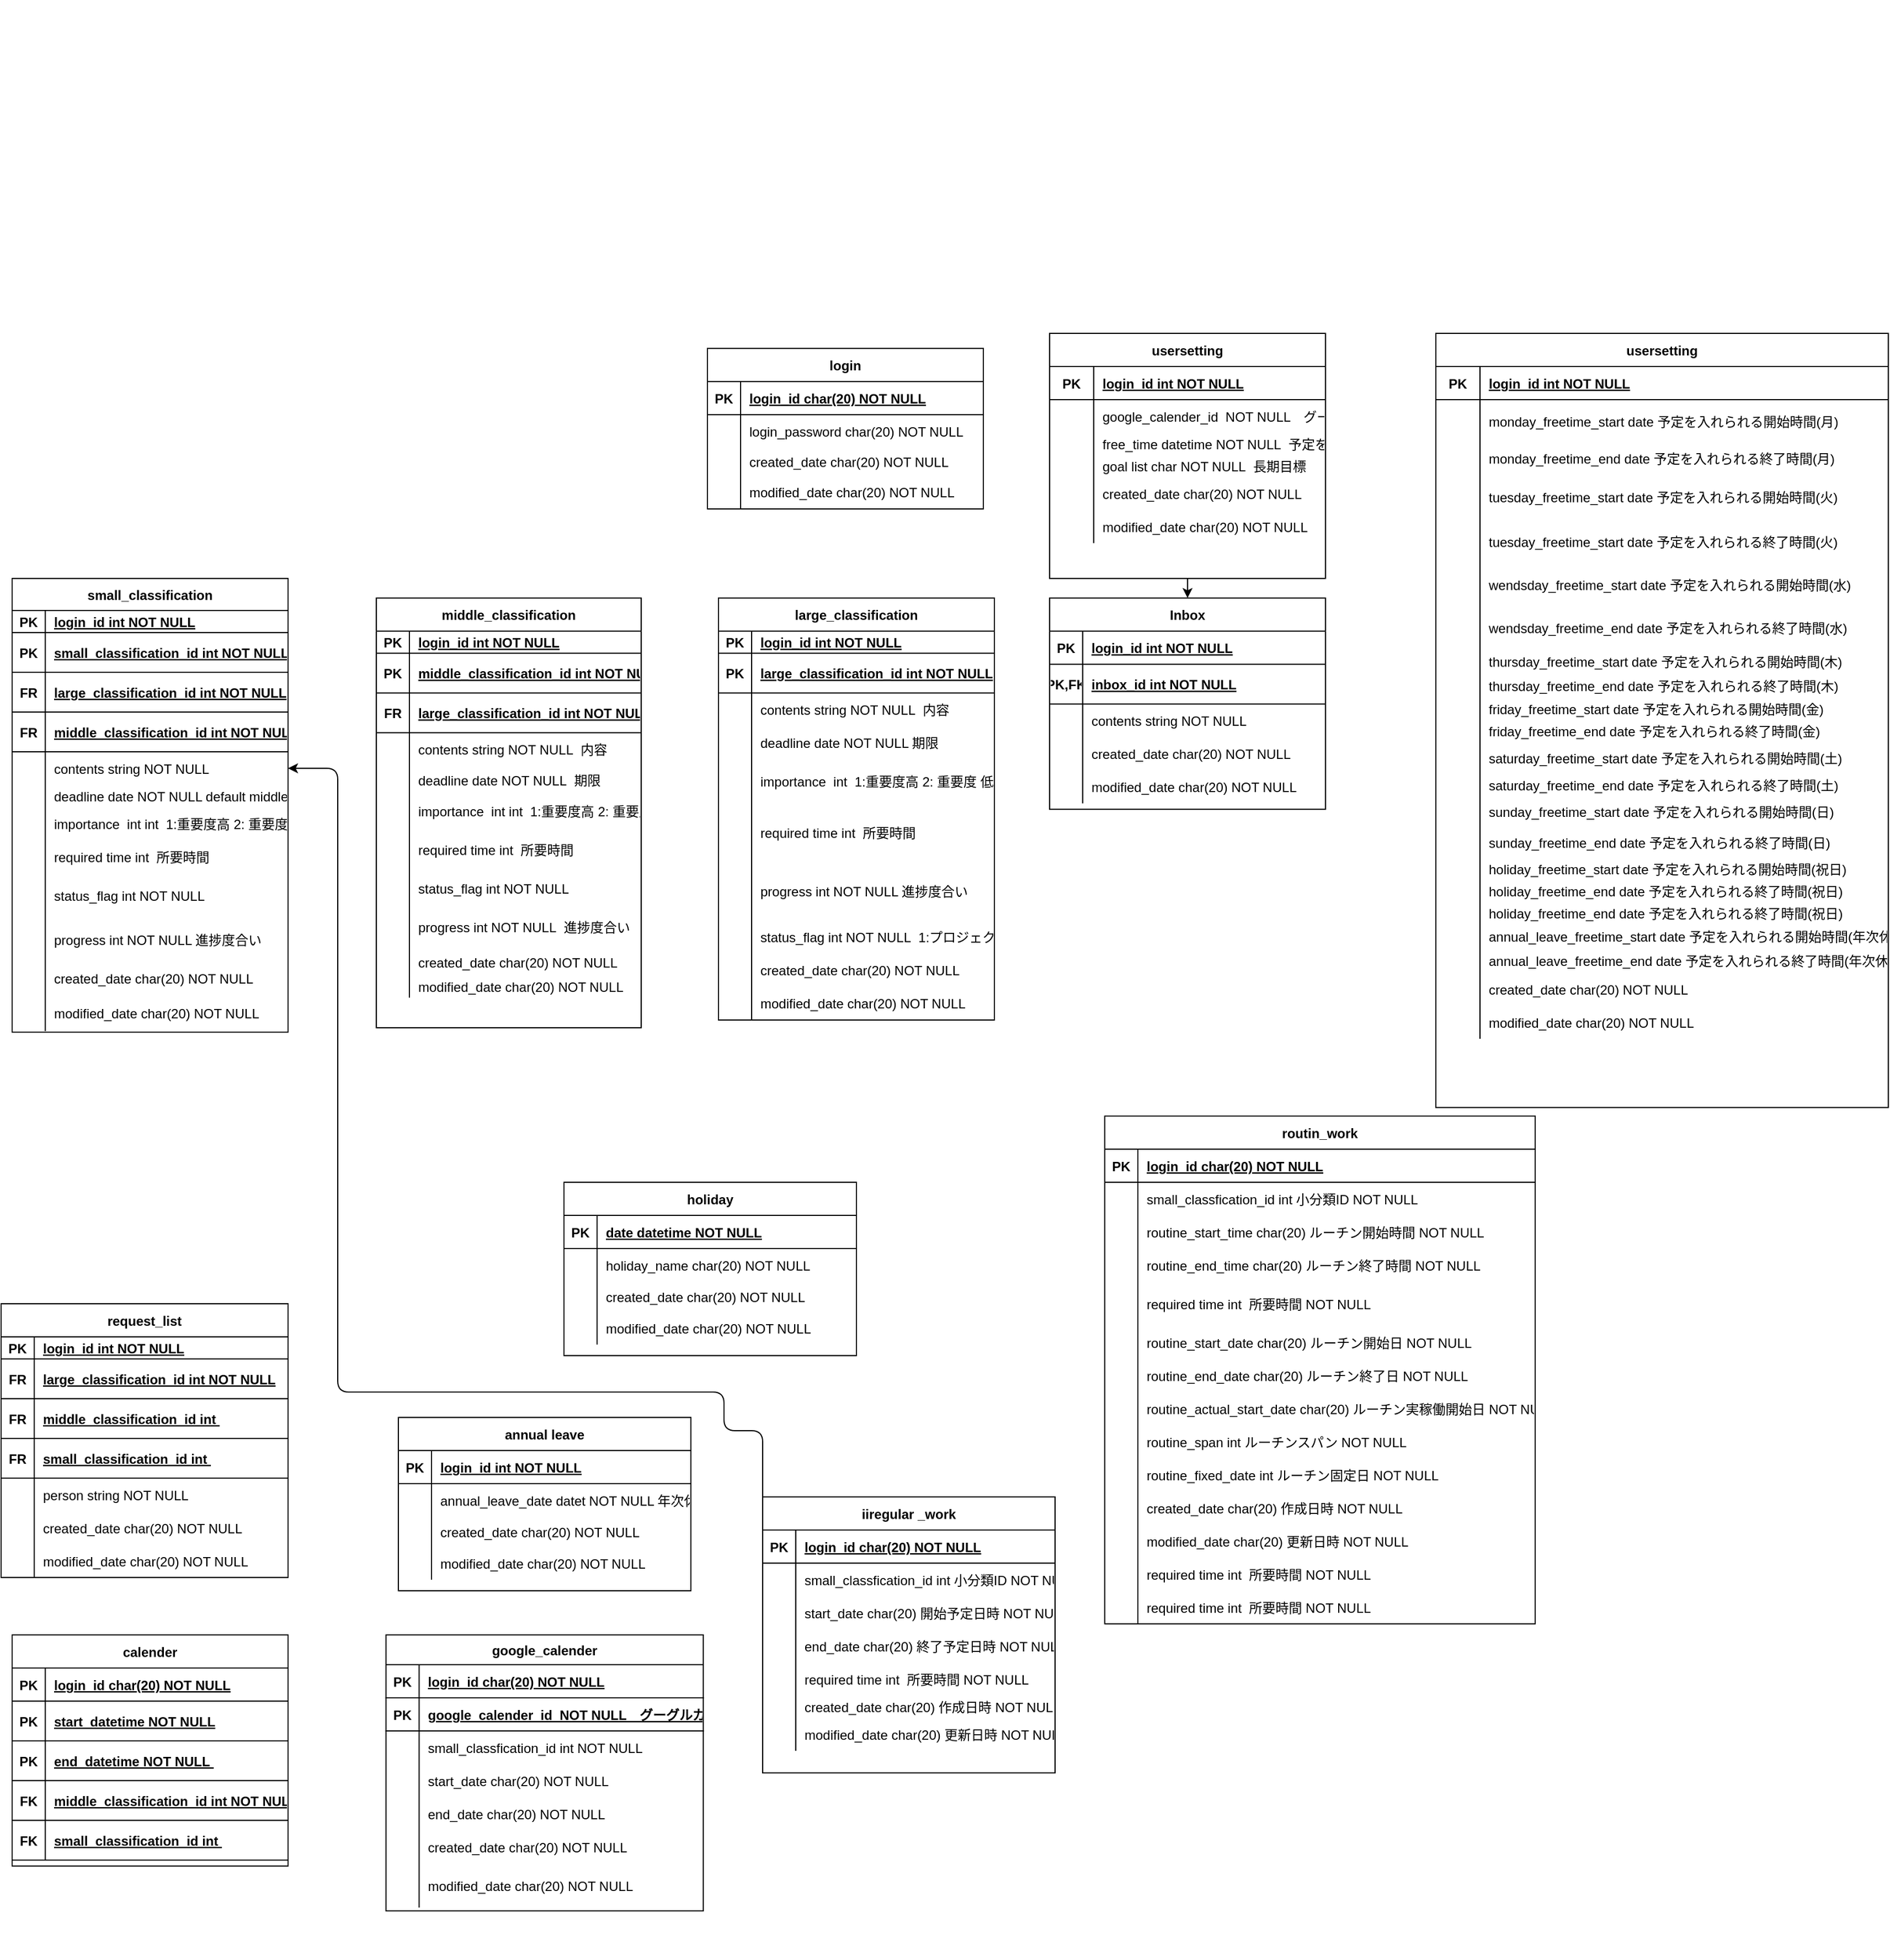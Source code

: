 <mxfile version="21.7.2" type="device" pages="2">
  <diagram id="R2lEEEUBdFMjLlhIrx00" name="Phase1">
    <mxGraphModel dx="3134" dy="2993" grid="1" gridSize="10" guides="1" tooltips="1" connect="1" arrows="1" fold="1" page="1" pageScale="1" pageWidth="850" pageHeight="1100" math="0" shadow="0" extFonts="Permanent Marker^https://fonts.googleapis.com/css?family=Permanent+Marker">
      <root>
        <object label="customer_id int NOT NULL" style="shape=partialRectangle;collapsible=0;dropTarget=0;pointerEvents=0;fillColor=none;points=[[0,0.5],[1,0.5]];portConstraint=eastwest;top=0;left=0;right=0;bottom=0;rounded=0;" rounded="0" d="0" parent="C-vyLk0tnHw3VtMMgP7b-2" vertex="1" x="30" width="220" height="30" as="alternateBounds" value="" alue="" id="C-vyLk0tnHw3VtMMgP7b-9">
          <mxGeometry y="90" width="250" height="30" as="geometry" />
          <mxCell />
        </object>
        <mxCell id="C-vyLk0tnHw3VtMMgP7b-10" value="" style="shape=partialRectangle;overflow=hidden;connectable=0;fillColor=none;top=0;left=0;bottom=0;right=0;rounded=0;" parent="C-vyLk0tnHw3VtMMgP7b-9" vertex="1">
          <mxGeometry x="-330" y="-1140" width="1160" height="1772.997" as="geometry">
            <mxRectangle width="30" height="30" as="alternateBounds" />
          </mxGeometry>
        </mxCell>
        <mxCell id="59" value="" style="edgeStyle=none;html=1;" parent="C-vyLk0tnHw3VtMMgP7b-10" source="2" edge="1" target="12">
          <mxGeometry relative="1" as="geometry">
            <mxPoint x="525" y="625.487" as="targetPoint" />
          </mxGeometry>
        </mxCell>
        <mxCell id="2" value="usersetting" style="shape=table;startSize=30;container=1;collapsible=1;childLayout=tableLayout;fixedRows=1;rowLines=0;fontStyle=1;align=center;resizeLast=1;" parent="C-vyLk0tnHw3VtMMgP7b-10" vertex="1">
          <mxGeometry x="400" y="300.977" width="250" height="222.03" as="geometry" />
        </mxCell>
        <mxCell id="3" value="" style="shape=partialRectangle;collapsible=0;dropTarget=0;pointerEvents=0;fillColor=none;points=[[0,0.5],[1,0.5]];portConstraint=eastwest;top=0;left=0;right=0;bottom=1;" parent="2" vertex="1">
          <mxGeometry y="30" width="250" height="30" as="geometry" />
        </mxCell>
        <mxCell id="4" value="PK" style="shape=partialRectangle;overflow=hidden;connectable=0;fillColor=none;top=0;left=0;bottom=0;right=0;fontStyle=1;" parent="3" vertex="1">
          <mxGeometry width="40" height="30" as="geometry">
            <mxRectangle width="40" height="30" as="alternateBounds" />
          </mxGeometry>
        </mxCell>
        <mxCell id="5" value="login_id int NOT NULL " style="shape=partialRectangle;overflow=hidden;connectable=0;fillColor=none;top=0;left=0;bottom=0;right=0;align=left;spacingLeft=6;fontStyle=5;" parent="3" vertex="1">
          <mxGeometry x="40" width="210" height="30" as="geometry">
            <mxRectangle width="210" height="30" as="alternateBounds" />
          </mxGeometry>
        </mxCell>
        <mxCell id="6" value="" style="shape=partialRectangle;collapsible=0;dropTarget=0;pointerEvents=0;fillColor=none;points=[[0,0.5],[1,0.5]];portConstraint=eastwest;top=0;left=0;right=0;bottom=0;" parent="2" vertex="1">
          <mxGeometry y="60" width="250" height="30" as="geometry" />
        </mxCell>
        <mxCell id="7" value="" style="shape=partialRectangle;overflow=hidden;connectable=0;fillColor=none;top=0;left=0;bottom=0;right=0;" parent="6" vertex="1">
          <mxGeometry width="40" height="30" as="geometry">
            <mxRectangle width="40" height="30" as="alternateBounds" />
          </mxGeometry>
        </mxCell>
        <mxCell id="8" value="google_calender_id  NOT NULL　グーグルカレンダー連携ID" style="shape=partialRectangle;overflow=hidden;connectable=0;fillColor=none;top=0;left=0;bottom=0;right=0;align=left;spacingLeft=6;" parent="6" vertex="1">
          <mxGeometry x="40" width="210" height="30" as="geometry">
            <mxRectangle width="210" height="30" as="alternateBounds" />
          </mxGeometry>
        </mxCell>
        <mxCell id="827" value="" style="shape=partialRectangle;collapsible=0;dropTarget=0;pointerEvents=0;fillColor=none;points=[[0,0.5],[1,0.5]];portConstraint=eastwest;top=0;left=0;right=0;bottom=0;" parent="2" vertex="1">
          <mxGeometry y="90" width="250" height="20" as="geometry" />
        </mxCell>
        <mxCell id="828" value="" style="shape=partialRectangle;overflow=hidden;connectable=0;fillColor=none;top=0;left=0;bottom=0;right=0;" parent="827" vertex="1">
          <mxGeometry width="40" height="20" as="geometry">
            <mxRectangle width="40" height="20" as="alternateBounds" />
          </mxGeometry>
        </mxCell>
        <mxCell id="829" value="free_time datetime NOT NULL  予定を入れられる日時" style="shape=partialRectangle;overflow=hidden;connectable=0;fillColor=none;top=0;left=0;bottom=0;right=0;align=left;spacingLeft=6;" parent="827" vertex="1">
          <mxGeometry x="40" width="210" height="20" as="geometry">
            <mxRectangle width="210" height="20" as="alternateBounds" />
          </mxGeometry>
        </mxCell>
        <mxCell id="9" value="" style="shape=partialRectangle;collapsible=0;dropTarget=0;pointerEvents=0;fillColor=none;points=[[0,0.5],[1,0.5]];portConstraint=eastwest;top=0;left=0;right=0;bottom=0;" parent="2" vertex="1">
          <mxGeometry y="110" width="250" height="20" as="geometry" />
        </mxCell>
        <mxCell id="10" value="" style="shape=partialRectangle;overflow=hidden;connectable=0;fillColor=none;top=0;left=0;bottom=0;right=0;" parent="9" vertex="1">
          <mxGeometry width="40" height="20" as="geometry">
            <mxRectangle width="40" height="20" as="alternateBounds" />
          </mxGeometry>
        </mxCell>
        <mxCell id="11" value="goal list char NOT NULL  長期目標" style="shape=partialRectangle;overflow=hidden;connectable=0;fillColor=none;top=0;left=0;bottom=0;right=0;align=left;spacingLeft=6;" parent="9" vertex="1">
          <mxGeometry x="40" width="210" height="20" as="geometry">
            <mxRectangle width="210" height="20" as="alternateBounds" />
          </mxGeometry>
        </mxCell>
        <mxCell id="50" value="" style="shape=partialRectangle;collapsible=0;dropTarget=0;pointerEvents=0;fillColor=none;points=[[0,0.5],[1,0.5]];portConstraint=eastwest;top=0;left=0;right=0;bottom=0;" parent="2" vertex="1">
          <mxGeometry y="130" width="250" height="30" as="geometry" />
        </mxCell>
        <mxCell id="51" value="" style="shape=partialRectangle;overflow=hidden;connectable=0;fillColor=none;top=0;left=0;bottom=0;right=0;" parent="50" vertex="1">
          <mxGeometry width="40" height="30" as="geometry">
            <mxRectangle width="40" height="30" as="alternateBounds" />
          </mxGeometry>
        </mxCell>
        <mxCell id="52" value="created_date char(20) NOT NULL" style="shape=partialRectangle;overflow=hidden;connectable=0;fillColor=none;top=0;left=0;bottom=0;right=0;align=left;spacingLeft=6;" parent="50" vertex="1">
          <mxGeometry x="40" width="210" height="30" as="geometry">
            <mxRectangle width="210" height="30" as="alternateBounds" />
          </mxGeometry>
        </mxCell>
        <mxCell id="53" value="" style="shape=partialRectangle;collapsible=0;dropTarget=0;pointerEvents=0;fillColor=none;points=[[0,0.5],[1,0.5]];portConstraint=eastwest;top=0;left=0;right=0;bottom=0;" parent="2" vertex="1">
          <mxGeometry y="160" width="250" height="30" as="geometry" />
        </mxCell>
        <mxCell id="54" value="" style="shape=partialRectangle;overflow=hidden;connectable=0;fillColor=none;top=0;left=0;bottom=0;right=0;" parent="53" vertex="1">
          <mxGeometry width="40" height="30" as="geometry">
            <mxRectangle width="40" height="30" as="alternateBounds" />
          </mxGeometry>
        </mxCell>
        <mxCell id="55" value="modified_date char(20) NOT NULL" style="shape=partialRectangle;overflow=hidden;connectable=0;fillColor=none;top=0;left=0;bottom=0;right=0;align=left;spacingLeft=6;" parent="53" vertex="1">
          <mxGeometry x="40" width="210" height="30" as="geometry">
            <mxRectangle width="210" height="30" as="alternateBounds" />
          </mxGeometry>
        </mxCell>
        <mxCell id="12" value="Inbox" style="shape=table;startSize=30;container=1;collapsible=1;childLayout=tableLayout;fixedRows=1;rowLines=0;fontStyle=1;align=center;resizeLast=1;" parent="C-vyLk0tnHw3VtMMgP7b-10" vertex="1">
          <mxGeometry x="400" y="540.696" width="250" height="191.374" as="geometry" />
        </mxCell>
        <mxCell id="13" value="" style="shape=partialRectangle;collapsible=0;dropTarget=0;pointerEvents=0;fillColor=none;points=[[0,0.5],[1,0.5]];portConstraint=eastwest;top=0;left=0;right=0;bottom=1;" parent="12" vertex="1">
          <mxGeometry y="30" width="250" height="30" as="geometry" />
        </mxCell>
        <mxCell id="14" value="PK" style="shape=partialRectangle;overflow=hidden;connectable=0;fillColor=none;top=0;left=0;bottom=0;right=0;fontStyle=1;" parent="13" vertex="1">
          <mxGeometry width="30" height="30" as="geometry">
            <mxRectangle width="30" height="30" as="alternateBounds" />
          </mxGeometry>
        </mxCell>
        <mxCell id="15" value="login_id int NOT NULL" style="shape=partialRectangle;overflow=hidden;connectable=0;fillColor=none;top=0;left=0;bottom=0;right=0;align=left;spacingLeft=6;fontStyle=5;" parent="13" vertex="1">
          <mxGeometry x="30" width="220" height="30" as="geometry">
            <mxRectangle width="220" height="30" as="alternateBounds" />
          </mxGeometry>
        </mxCell>
        <mxCell id="60" value="" style="shape=partialRectangle;collapsible=0;dropTarget=0;pointerEvents=0;fillColor=none;points=[[0,0.5],[1,0.5]];portConstraint=eastwest;top=0;left=0;right=0;bottom=1;" parent="12" vertex="1">
          <mxGeometry y="60" width="250" height="36" as="geometry" />
        </mxCell>
        <mxCell id="61" value="PK,FK" style="shape=partialRectangle;overflow=hidden;connectable=0;fillColor=none;top=0;left=0;bottom=0;right=0;fontStyle=1;" parent="60" vertex="1">
          <mxGeometry width="30" height="36" as="geometry">
            <mxRectangle width="30" height="36" as="alternateBounds" />
          </mxGeometry>
        </mxCell>
        <mxCell id="62" value="inbox_id int NOT NULL" style="shape=partialRectangle;overflow=hidden;connectable=0;fillColor=none;top=0;left=0;bottom=0;right=0;align=left;spacingLeft=6;fontStyle=5;" parent="60" vertex="1">
          <mxGeometry x="30" width="220" height="36" as="geometry">
            <mxRectangle width="220" height="36" as="alternateBounds" />
          </mxGeometry>
        </mxCell>
        <mxCell id="19" value="" style="shape=partialRectangle;collapsible=0;dropTarget=0;pointerEvents=0;fillColor=none;points=[[0,0.5],[1,0.5]];portConstraint=eastwest;top=0;left=0;right=0;bottom=0;" parent="12" vertex="1">
          <mxGeometry y="96" width="250" height="30" as="geometry" />
        </mxCell>
        <mxCell id="20" value="" style="shape=partialRectangle;overflow=hidden;connectable=0;fillColor=none;top=0;left=0;bottom=0;right=0;" parent="19" vertex="1">
          <mxGeometry width="30" height="30" as="geometry">
            <mxRectangle width="30" height="30" as="alternateBounds" />
          </mxGeometry>
        </mxCell>
        <mxCell id="21" value="contents string NOT NULL" style="shape=partialRectangle;overflow=hidden;connectable=0;fillColor=none;top=0;left=0;bottom=0;right=0;align=left;spacingLeft=6;" parent="19" vertex="1">
          <mxGeometry x="30" width="220" height="30" as="geometry">
            <mxRectangle width="220" height="30" as="alternateBounds" />
          </mxGeometry>
        </mxCell>
        <mxCell id="71" value="" style="shape=partialRectangle;collapsible=0;dropTarget=0;pointerEvents=0;fillColor=none;points=[[0,0.5],[1,0.5]];portConstraint=eastwest;top=0;left=0;right=0;bottom=0;" parent="12" vertex="1">
          <mxGeometry y="126" width="250" height="30" as="geometry" />
        </mxCell>
        <mxCell id="72" value="" style="shape=partialRectangle;overflow=hidden;connectable=0;fillColor=none;top=0;left=0;bottom=0;right=0;" parent="71" vertex="1">
          <mxGeometry width="30" height="30" as="geometry">
            <mxRectangle width="30" height="30" as="alternateBounds" />
          </mxGeometry>
        </mxCell>
        <mxCell id="73" value="created_date char(20) NOT NULL" style="shape=partialRectangle;overflow=hidden;connectable=0;fillColor=none;top=0;left=0;bottom=0;right=0;align=left;spacingLeft=6;" parent="71" vertex="1">
          <mxGeometry x="30" width="220" height="30" as="geometry">
            <mxRectangle width="220" height="30" as="alternateBounds" />
          </mxGeometry>
        </mxCell>
        <mxCell id="87" value="" style="shape=partialRectangle;collapsible=0;dropTarget=0;pointerEvents=0;fillColor=none;points=[[0,0.5],[1,0.5]];portConstraint=eastwest;top=0;left=0;right=0;bottom=0;" parent="12" vertex="1">
          <mxGeometry y="156" width="250" height="30" as="geometry" />
        </mxCell>
        <mxCell id="88" value="" style="shape=partialRectangle;overflow=hidden;connectable=0;fillColor=none;top=0;left=0;bottom=0;right=0;" parent="87" vertex="1">
          <mxGeometry width="30" height="30" as="geometry">
            <mxRectangle width="30" height="30" as="alternateBounds" />
          </mxGeometry>
        </mxCell>
        <mxCell id="89" value="modified_date char(20) NOT NULL" style="shape=partialRectangle;overflow=hidden;connectable=0;fillColor=none;top=0;left=0;bottom=0;right=0;align=left;spacingLeft=6;" parent="87" vertex="1">
          <mxGeometry x="30" width="220" height="30" as="geometry">
            <mxRectangle width="220" height="30" as="alternateBounds" />
          </mxGeometry>
        </mxCell>
        <mxCell id="22" value="login" style="shape=table;startSize=30;container=1;collapsible=1;childLayout=tableLayout;fixedRows=1;rowLines=0;fontStyle=1;align=center;resizeLast=1;" parent="C-vyLk0tnHw3VtMMgP7b-10" vertex="1">
          <mxGeometry x="90" y="314.587" width="250" height="145.413" as="geometry" />
        </mxCell>
        <mxCell id="23" value="" style="shape=partialRectangle;collapsible=0;dropTarget=0;pointerEvents=0;fillColor=none;points=[[0,0.5],[1,0.5]];portConstraint=eastwest;top=0;left=0;right=0;bottom=1;" parent="22" vertex="1">
          <mxGeometry y="30" width="250" height="30" as="geometry" />
        </mxCell>
        <mxCell id="24" value="PK" style="shape=partialRectangle;overflow=hidden;connectable=0;fillColor=none;top=0;left=0;bottom=0;right=0;fontStyle=1;" parent="23" vertex="1">
          <mxGeometry width="30" height="30" as="geometry">
            <mxRectangle width="30" height="30" as="alternateBounds" />
          </mxGeometry>
        </mxCell>
        <mxCell id="25" value="login_id char(20) NOT NULL" style="shape=partialRectangle;overflow=hidden;connectable=0;fillColor=none;top=0;left=0;bottom=0;right=0;align=left;spacingLeft=6;fontStyle=5;" parent="23" vertex="1">
          <mxGeometry x="30" width="220" height="30" as="geometry">
            <mxRectangle width="220" height="30" as="alternateBounds" />
          </mxGeometry>
        </mxCell>
        <mxCell id="29" value="" style="shape=partialRectangle;collapsible=0;dropTarget=0;pointerEvents=0;fillColor=none;points=[[0,0.5],[1,0.5]];portConstraint=eastwest;top=0;left=0;right=0;bottom=0;" parent="22" vertex="1">
          <mxGeometry y="60" width="250" height="30" as="geometry" />
        </mxCell>
        <mxCell id="30" value="" style="shape=partialRectangle;overflow=hidden;connectable=0;fillColor=none;top=0;left=0;bottom=0;right=0;" parent="29" vertex="1">
          <mxGeometry width="30" height="30" as="geometry">
            <mxRectangle width="30" height="30" as="alternateBounds" />
          </mxGeometry>
        </mxCell>
        <mxCell id="31" value="login_password char(20) NOT NULL" style="shape=partialRectangle;overflow=hidden;connectable=0;fillColor=none;top=0;left=0;bottom=0;right=0;align=left;spacingLeft=6;" parent="29" vertex="1">
          <mxGeometry x="30" width="220" height="30" as="geometry">
            <mxRectangle width="220" height="30" as="alternateBounds" />
          </mxGeometry>
        </mxCell>
        <mxCell id="34" value="" style="shape=partialRectangle;collapsible=0;dropTarget=0;pointerEvents=0;fillColor=none;points=[[0,0.5],[1,0.5]];portConstraint=eastwest;top=0;left=0;right=0;bottom=0;" parent="22" vertex="1">
          <mxGeometry y="90" width="250" height="25" as="geometry" />
        </mxCell>
        <mxCell id="35" value="" style="shape=partialRectangle;overflow=hidden;connectable=0;fillColor=none;top=0;left=0;bottom=0;right=0;" parent="34" vertex="1">
          <mxGeometry width="30" height="25" as="geometry">
            <mxRectangle width="30" height="25" as="alternateBounds" />
          </mxGeometry>
        </mxCell>
        <mxCell id="36" value="created_date char(20) NOT NULL" style="shape=partialRectangle;overflow=hidden;connectable=0;fillColor=none;top=0;left=0;bottom=0;right=0;align=left;spacingLeft=6;" parent="34" vertex="1">
          <mxGeometry x="30" width="220" height="25" as="geometry">
            <mxRectangle width="220" height="25" as="alternateBounds" />
          </mxGeometry>
        </mxCell>
        <mxCell id="37" value="" style="shape=partialRectangle;collapsible=0;dropTarget=0;pointerEvents=0;fillColor=none;points=[[0,0.5],[1,0.5]];portConstraint=eastwest;top=0;left=0;right=0;bottom=0;" parent="22" vertex="1">
          <mxGeometry y="115" width="250" height="30" as="geometry" />
        </mxCell>
        <mxCell id="38" value="" style="shape=partialRectangle;overflow=hidden;connectable=0;fillColor=none;top=0;left=0;bottom=0;right=0;" parent="37" vertex="1">
          <mxGeometry width="30" height="30" as="geometry">
            <mxRectangle width="30" height="30" as="alternateBounds" />
          </mxGeometry>
        </mxCell>
        <mxCell id="39" value="modified_date char(20) NOT NULL" style="shape=partialRectangle;overflow=hidden;connectable=0;fillColor=none;top=0;left=0;bottom=0;right=0;align=left;spacingLeft=6;" parent="37" vertex="1">
          <mxGeometry x="30" width="220" height="30" as="geometry">
            <mxRectangle width="220" height="30" as="alternateBounds" />
          </mxGeometry>
        </mxCell>
        <mxCell id="74" value="large_classification" style="shape=table;startSize=30;container=1;collapsible=1;childLayout=tableLayout;fixedRows=1;rowLines=0;fontStyle=1;align=center;resizeLast=1;" parent="C-vyLk0tnHw3VtMMgP7b-10" vertex="1">
          <mxGeometry x="100" y="540.693" width="250" height="382.307" as="geometry" />
        </mxCell>
        <mxCell id="75" value="" style="shape=partialRectangle;collapsible=0;dropTarget=0;pointerEvents=0;fillColor=none;points=[[0,0.5],[1,0.5]];portConstraint=eastwest;top=0;left=0;right=0;bottom=1;" parent="74" vertex="1">
          <mxGeometry y="30" width="250" height="20" as="geometry" />
        </mxCell>
        <mxCell id="76" value="PK" style="shape=partialRectangle;overflow=hidden;connectable=0;fillColor=none;top=0;left=0;bottom=0;right=0;fontStyle=1;" parent="75" vertex="1">
          <mxGeometry width="30" height="20" as="geometry">
            <mxRectangle width="30" height="20" as="alternateBounds" />
          </mxGeometry>
        </mxCell>
        <mxCell id="77" value="login_id int NOT NULL" style="shape=partialRectangle;overflow=hidden;connectable=0;fillColor=none;top=0;left=0;bottom=0;right=0;align=left;spacingLeft=6;fontStyle=5;" parent="75" vertex="1">
          <mxGeometry x="30" width="220" height="20" as="geometry">
            <mxRectangle width="220" height="20" as="alternateBounds" />
          </mxGeometry>
        </mxCell>
        <mxCell id="78" value="" style="shape=partialRectangle;collapsible=0;dropTarget=0;pointerEvents=0;fillColor=none;points=[[0,0.5],[1,0.5]];portConstraint=eastwest;top=0;left=0;right=0;bottom=1;" parent="74" vertex="1">
          <mxGeometry y="50" width="250" height="36" as="geometry" />
        </mxCell>
        <mxCell id="79" value="PK" style="shape=partialRectangle;overflow=hidden;connectable=0;fillColor=none;top=0;left=0;bottom=0;right=0;fontStyle=1;" parent="78" vertex="1">
          <mxGeometry width="30" height="36" as="geometry">
            <mxRectangle width="30" height="36" as="alternateBounds" />
          </mxGeometry>
        </mxCell>
        <mxCell id="80" value="large_classification_id int NOT NULL" style="shape=partialRectangle;overflow=hidden;connectable=0;fillColor=none;top=0;left=0;bottom=0;right=0;align=left;spacingLeft=6;fontStyle=5;" parent="78" vertex="1">
          <mxGeometry x="30" width="220" height="36" as="geometry">
            <mxRectangle width="220" height="36" as="alternateBounds" />
          </mxGeometry>
        </mxCell>
        <mxCell id="81" value="" style="shape=partialRectangle;collapsible=0;dropTarget=0;pointerEvents=0;fillColor=none;points=[[0,0.5],[1,0.5]];portConstraint=eastwest;top=0;left=0;right=0;bottom=0;" parent="74" vertex="1">
          <mxGeometry y="86" width="250" height="30" as="geometry" />
        </mxCell>
        <mxCell id="82" value="" style="shape=partialRectangle;overflow=hidden;connectable=0;fillColor=none;top=0;left=0;bottom=0;right=0;" parent="81" vertex="1">
          <mxGeometry width="30" height="30" as="geometry">
            <mxRectangle width="30" height="30" as="alternateBounds" />
          </mxGeometry>
        </mxCell>
        <mxCell id="83" value="contents string NOT NULL  内容" style="shape=partialRectangle;overflow=hidden;connectable=0;fillColor=none;top=0;left=0;bottom=0;right=0;align=left;spacingLeft=6;" parent="81" vertex="1">
          <mxGeometry x="30" width="220" height="30" as="geometry">
            <mxRectangle width="220" height="30" as="alternateBounds" />
          </mxGeometry>
        </mxCell>
        <mxCell id="118" value="" style="shape=partialRectangle;collapsible=0;dropTarget=0;pointerEvents=0;fillColor=none;points=[[0,0.5],[1,0.5]];portConstraint=eastwest;top=0;left=0;right=0;bottom=0;" parent="74" vertex="1">
          <mxGeometry y="116" width="250" height="30" as="geometry" />
        </mxCell>
        <mxCell id="119" value="" style="shape=partialRectangle;overflow=hidden;connectable=0;fillColor=none;top=0;left=0;bottom=0;right=0;" parent="118" vertex="1">
          <mxGeometry width="30" height="30" as="geometry">
            <mxRectangle width="30" height="30" as="alternateBounds" />
          </mxGeometry>
        </mxCell>
        <mxCell id="120" value="deadline date NOT NULL 期限" style="shape=partialRectangle;overflow=hidden;connectable=0;fillColor=none;top=0;left=0;bottom=0;right=0;align=left;spacingLeft=6;" parent="118" vertex="1">
          <mxGeometry x="30" width="220" height="30" as="geometry">
            <mxRectangle width="220" height="30" as="alternateBounds" />
          </mxGeometry>
        </mxCell>
        <mxCell id="789" value="" style="shape=partialRectangle;collapsible=0;dropTarget=0;pointerEvents=0;fillColor=none;points=[[0,0.5],[1,0.5]];portConstraint=eastwest;top=0;left=0;right=0;bottom=0;" parent="74" vertex="1">
          <mxGeometry y="146" width="250" height="40" as="geometry" />
        </mxCell>
        <mxCell id="790" value="" style="shape=partialRectangle;overflow=hidden;connectable=0;fillColor=none;top=0;left=0;bottom=0;right=0;" parent="789" vertex="1">
          <mxGeometry width="30" height="40" as="geometry">
            <mxRectangle width="30" height="40" as="alternateBounds" />
          </mxGeometry>
        </mxCell>
        <mxCell id="791" value="importance  int  1:重要度高 2: 重要度 低(重要度と緊急度の掛け合わせでタスクの優先順位を決める)" style="shape=partialRectangle;overflow=hidden;connectable=0;fillColor=none;top=0;left=0;bottom=0;right=0;align=left;spacingLeft=6;" parent="789" vertex="1">
          <mxGeometry x="30" width="220" height="40" as="geometry">
            <mxRectangle width="220" height="40" as="alternateBounds" />
          </mxGeometry>
        </mxCell>
        <mxCell id="Qy86Fo9TBwsfa1IcQzaW-959" value="" style="shape=partialRectangle;collapsible=0;dropTarget=0;pointerEvents=0;fillColor=none;points=[[0,0.5],[1,0.5]];portConstraint=eastwest;top=0;left=0;right=0;bottom=0;" parent="74" vertex="1">
          <mxGeometry y="186" width="250" height="53" as="geometry" />
        </mxCell>
        <mxCell id="Qy86Fo9TBwsfa1IcQzaW-960" value="" style="shape=partialRectangle;overflow=hidden;connectable=0;fillColor=none;top=0;left=0;bottom=0;right=0;" parent="Qy86Fo9TBwsfa1IcQzaW-959" vertex="1">
          <mxGeometry width="30" height="53" as="geometry">
            <mxRectangle width="30" height="53" as="alternateBounds" />
          </mxGeometry>
        </mxCell>
        <mxCell id="Qy86Fo9TBwsfa1IcQzaW-961" value="required time int  所要時間" style="shape=partialRectangle;overflow=hidden;connectable=0;fillColor=none;top=0;left=0;bottom=0;right=0;align=left;spacingLeft=6;" parent="Qy86Fo9TBwsfa1IcQzaW-959" vertex="1">
          <mxGeometry x="30" width="220" height="53" as="geometry">
            <mxRectangle width="220" height="53" as="alternateBounds" />
          </mxGeometry>
        </mxCell>
        <mxCell id="127" value="" style="shape=partialRectangle;collapsible=0;dropTarget=0;pointerEvents=0;fillColor=none;points=[[0,0.5],[1,0.5]];portConstraint=eastwest;top=0;left=0;right=0;bottom=0;" parent="74" vertex="1">
          <mxGeometry y="239" width="250" height="53" as="geometry" />
        </mxCell>
        <mxCell id="128" value="" style="shape=partialRectangle;overflow=hidden;connectable=0;fillColor=none;top=0;left=0;bottom=0;right=0;" parent="127" vertex="1">
          <mxGeometry width="30" height="53" as="geometry">
            <mxRectangle width="30" height="53" as="alternateBounds" />
          </mxGeometry>
        </mxCell>
        <mxCell id="129" value="progress int NOT NULL 進捗度合い" style="shape=partialRectangle;overflow=hidden;connectable=0;fillColor=none;top=0;left=0;bottom=0;right=0;align=left;spacingLeft=6;" parent="127" vertex="1">
          <mxGeometry x="30" width="220" height="53" as="geometry">
            <mxRectangle width="220" height="53" as="alternateBounds" />
          </mxGeometry>
        </mxCell>
        <mxCell id="780" value="" style="shape=partialRectangle;collapsible=0;dropTarget=0;pointerEvents=0;fillColor=none;points=[[0,0.5],[1,0.5]];portConstraint=eastwest;top=0;left=0;right=0;bottom=0;" parent="74" vertex="1">
          <mxGeometry y="292" width="250" height="30" as="geometry" />
        </mxCell>
        <mxCell id="781" value="" style="shape=partialRectangle;overflow=hidden;connectable=0;fillColor=none;top=0;left=0;bottom=0;right=0;" parent="780" vertex="1">
          <mxGeometry width="30" height="30" as="geometry">
            <mxRectangle width="30" height="30" as="alternateBounds" />
          </mxGeometry>
        </mxCell>
        <mxCell id="782" value="status_flag int NOT NULL  1:プロジェクト 2:完了 3.いつかやるタスク 4:依頼タスク(依頼前)  5:依頼タスク(依頼後)" style="shape=partialRectangle;overflow=hidden;connectable=0;fillColor=none;top=0;left=0;bottom=0;right=0;align=left;spacingLeft=6;" parent="780" vertex="1">
          <mxGeometry x="30" width="220" height="30" as="geometry">
            <mxRectangle width="220" height="30" as="alternateBounds" />
          </mxGeometry>
        </mxCell>
        <mxCell id="84" value="" style="shape=partialRectangle;collapsible=0;dropTarget=0;pointerEvents=0;fillColor=none;points=[[0,0.5],[1,0.5]];portConstraint=eastwest;top=0;left=0;right=0;bottom=0;" parent="74" vertex="1">
          <mxGeometry y="322" width="250" height="30" as="geometry" />
        </mxCell>
        <mxCell id="85" value="" style="shape=partialRectangle;overflow=hidden;connectable=0;fillColor=none;top=0;left=0;bottom=0;right=0;" parent="84" vertex="1">
          <mxGeometry width="30" height="30" as="geometry">
            <mxRectangle width="30" height="30" as="alternateBounds" />
          </mxGeometry>
        </mxCell>
        <mxCell id="86" value="created_date char(20) NOT NULL" style="shape=partialRectangle;overflow=hidden;connectable=0;fillColor=none;top=0;left=0;bottom=0;right=0;align=left;spacingLeft=6;" parent="84" vertex="1">
          <mxGeometry x="30" width="220" height="30" as="geometry">
            <mxRectangle width="220" height="30" as="alternateBounds" />
          </mxGeometry>
        </mxCell>
        <mxCell id="115" value="" style="shape=partialRectangle;collapsible=0;dropTarget=0;pointerEvents=0;fillColor=none;points=[[0,0.5],[1,0.5]];portConstraint=eastwest;top=0;left=0;right=0;bottom=0;" parent="74" vertex="1">
          <mxGeometry y="352" width="250" height="30" as="geometry" />
        </mxCell>
        <mxCell id="116" value="" style="shape=partialRectangle;overflow=hidden;connectable=0;fillColor=none;top=0;left=0;bottom=0;right=0;" parent="115" vertex="1">
          <mxGeometry width="30" height="30" as="geometry">
            <mxRectangle width="30" height="30" as="alternateBounds" />
          </mxGeometry>
        </mxCell>
        <mxCell id="117" value="modified_date char(20) NOT NULL" style="shape=partialRectangle;overflow=hidden;connectable=0;fillColor=none;top=0;left=0;bottom=0;right=0;align=left;spacingLeft=6;" parent="115" vertex="1">
          <mxGeometry x="30" width="220" height="30" as="geometry">
            <mxRectangle width="220" height="30" as="alternateBounds" />
          </mxGeometry>
        </mxCell>
        <mxCell id="483" value="middle_classification" style="shape=table;startSize=30;container=1;collapsible=1;childLayout=tableLayout;fixedRows=1;rowLines=0;fontStyle=1;align=center;resizeLast=1;" parent="C-vyLk0tnHw3VtMMgP7b-10" vertex="1">
          <mxGeometry x="-210" y="540.69" width="240" height="389.31" as="geometry" />
        </mxCell>
        <mxCell id="484" value="" style="shape=partialRectangle;collapsible=0;dropTarget=0;pointerEvents=0;fillColor=none;points=[[0,0.5],[1,0.5]];portConstraint=eastwest;top=0;left=0;right=0;bottom=1;" parent="483" vertex="1">
          <mxGeometry y="30" width="240" height="20" as="geometry" />
        </mxCell>
        <mxCell id="485" value="PK" style="shape=partialRectangle;overflow=hidden;connectable=0;fillColor=none;top=0;left=0;bottom=0;right=0;fontStyle=1;" parent="484" vertex="1">
          <mxGeometry width="30" height="20" as="geometry">
            <mxRectangle width="30" height="20" as="alternateBounds" />
          </mxGeometry>
        </mxCell>
        <mxCell id="486" value="login_id int NOT NULL" style="shape=partialRectangle;overflow=hidden;connectable=0;fillColor=none;top=0;left=0;bottom=0;right=0;align=left;spacingLeft=6;fontStyle=5;" parent="484" vertex="1">
          <mxGeometry x="30" width="210" height="20" as="geometry">
            <mxRectangle width="210" height="20" as="alternateBounds" />
          </mxGeometry>
        </mxCell>
        <mxCell id="487" value="" style="shape=partialRectangle;collapsible=0;dropTarget=0;pointerEvents=0;fillColor=none;points=[[0,0.5],[1,0.5]];portConstraint=eastwest;top=0;left=0;right=0;bottom=1;" parent="483" vertex="1">
          <mxGeometry y="50" width="240" height="36" as="geometry" />
        </mxCell>
        <mxCell id="488" value="PK" style="shape=partialRectangle;overflow=hidden;connectable=0;fillColor=none;top=0;left=0;bottom=0;right=0;fontStyle=1;" parent="487" vertex="1">
          <mxGeometry width="30" height="36" as="geometry">
            <mxRectangle width="30" height="36" as="alternateBounds" />
          </mxGeometry>
        </mxCell>
        <mxCell id="489" value="middle_classification_id int NOT NULL" style="shape=partialRectangle;overflow=hidden;connectable=0;fillColor=none;top=0;left=0;bottom=0;right=0;align=left;spacingLeft=6;fontStyle=5;" parent="487" vertex="1">
          <mxGeometry x="30" width="210" height="36" as="geometry">
            <mxRectangle width="210" height="36" as="alternateBounds" />
          </mxGeometry>
        </mxCell>
        <mxCell id="546" value="" style="shape=partialRectangle;collapsible=0;dropTarget=0;pointerEvents=0;fillColor=none;points=[[0,0.5],[1,0.5]];portConstraint=eastwest;top=0;left=0;right=0;bottom=1;" parent="483" vertex="1">
          <mxGeometry y="86" width="240" height="36" as="geometry" />
        </mxCell>
        <mxCell id="547" value="FR" style="shape=partialRectangle;overflow=hidden;connectable=0;fillColor=none;top=0;left=0;bottom=0;right=0;fontStyle=1;" parent="546" vertex="1">
          <mxGeometry width="30" height="36" as="geometry">
            <mxRectangle width="30" height="36" as="alternateBounds" />
          </mxGeometry>
        </mxCell>
        <mxCell id="548" value="large_classification_id int NOT NULL" style="shape=partialRectangle;overflow=hidden;connectable=0;fillColor=none;top=0;left=0;bottom=0;right=0;align=left;spacingLeft=6;fontStyle=5;" parent="546" vertex="1">
          <mxGeometry x="30" width="210" height="36" as="geometry">
            <mxRectangle width="210" height="36" as="alternateBounds" />
          </mxGeometry>
        </mxCell>
        <mxCell id="490" value="" style="shape=partialRectangle;collapsible=0;dropTarget=0;pointerEvents=0;fillColor=none;points=[[0,0.5],[1,0.5]];portConstraint=eastwest;top=0;left=0;right=0;bottom=0;" parent="483" vertex="1">
          <mxGeometry y="122" width="240" height="30" as="geometry" />
        </mxCell>
        <mxCell id="491" value="" style="shape=partialRectangle;overflow=hidden;connectable=0;fillColor=none;top=0;left=0;bottom=0;right=0;" parent="490" vertex="1">
          <mxGeometry width="30" height="30" as="geometry">
            <mxRectangle width="30" height="30" as="alternateBounds" />
          </mxGeometry>
        </mxCell>
        <mxCell id="492" value="contents string NOT NULL  内容" style="shape=partialRectangle;overflow=hidden;connectable=0;fillColor=none;top=0;left=0;bottom=0;right=0;align=left;spacingLeft=6;" parent="490" vertex="1">
          <mxGeometry x="30" width="210" height="30" as="geometry">
            <mxRectangle width="210" height="30" as="alternateBounds" />
          </mxGeometry>
        </mxCell>
        <mxCell id="493" value="" style="shape=partialRectangle;collapsible=0;dropTarget=0;pointerEvents=0;fillColor=none;points=[[0,0.5],[1,0.5]];portConstraint=eastwest;top=0;left=0;right=0;bottom=0;" parent="483" vertex="1">
          <mxGeometry y="152" width="240" height="26" as="geometry" />
        </mxCell>
        <mxCell id="494" value="" style="shape=partialRectangle;overflow=hidden;connectable=0;fillColor=none;top=0;left=0;bottom=0;right=0;" parent="493" vertex="1">
          <mxGeometry width="30" height="26" as="geometry">
            <mxRectangle width="30" height="26" as="alternateBounds" />
          </mxGeometry>
        </mxCell>
        <mxCell id="495" value="deadline date NOT NULL  期限" style="shape=partialRectangle;overflow=hidden;connectable=0;fillColor=none;top=0;left=0;bottom=0;right=0;align=left;spacingLeft=6;" parent="493" vertex="1">
          <mxGeometry x="30" width="210" height="26" as="geometry">
            <mxRectangle width="210" height="26" as="alternateBounds" />
          </mxGeometry>
        </mxCell>
        <mxCell id="795" value="" style="shape=partialRectangle;collapsible=0;dropTarget=0;pointerEvents=0;fillColor=none;points=[[0,0.5],[1,0.5]];portConstraint=eastwest;top=0;left=0;right=0;bottom=0;" parent="483" vertex="1">
          <mxGeometry y="178" width="240" height="30" as="geometry" />
        </mxCell>
        <mxCell id="796" value="" style="shape=partialRectangle;overflow=hidden;connectable=0;fillColor=none;top=0;left=0;bottom=0;right=0;" parent="795" vertex="1">
          <mxGeometry width="30" height="30" as="geometry">
            <mxRectangle width="30" height="30" as="alternateBounds" />
          </mxGeometry>
        </mxCell>
        <mxCell id="797" value="importance  int int  1:重要度高 2: 重要度 低(重要度と緊急度の掛け合わせでタスクの優先順位を決める)" style="shape=partialRectangle;overflow=hidden;connectable=0;fillColor=none;top=0;left=0;bottom=0;right=0;align=left;spacingLeft=6;" parent="795" vertex="1">
          <mxGeometry x="30" width="210" height="30" as="geometry">
            <mxRectangle width="210" height="30" as="alternateBounds" />
          </mxGeometry>
        </mxCell>
        <mxCell id="Qy86Fo9TBwsfa1IcQzaW-962" value="" style="shape=partialRectangle;collapsible=0;dropTarget=0;pointerEvents=0;fillColor=none;points=[[0,0.5],[1,0.5]];portConstraint=eastwest;top=0;left=0;right=0;bottom=0;" parent="483" vertex="1">
          <mxGeometry y="208" width="240" height="40" as="geometry" />
        </mxCell>
        <mxCell id="Qy86Fo9TBwsfa1IcQzaW-963" value="" style="shape=partialRectangle;overflow=hidden;connectable=0;fillColor=none;top=0;left=0;bottom=0;right=0;" parent="Qy86Fo9TBwsfa1IcQzaW-962" vertex="1">
          <mxGeometry width="30" height="40" as="geometry">
            <mxRectangle width="30" height="40" as="alternateBounds" />
          </mxGeometry>
        </mxCell>
        <mxCell id="Qy86Fo9TBwsfa1IcQzaW-964" value="required time int  所要時間" style="shape=partialRectangle;overflow=hidden;connectable=0;fillColor=none;top=0;left=0;bottom=0;right=0;align=left;spacingLeft=6;" parent="Qy86Fo9TBwsfa1IcQzaW-962" vertex="1">
          <mxGeometry x="30" width="210" height="40" as="geometry">
            <mxRectangle width="210" height="40" as="alternateBounds" />
          </mxGeometry>
        </mxCell>
        <mxCell id="783" value="" style="shape=partialRectangle;collapsible=0;dropTarget=0;pointerEvents=0;fillColor=none;points=[[0,0.5],[1,0.5]];portConstraint=eastwest;top=0;left=0;right=0;bottom=0;" parent="483" vertex="1">
          <mxGeometry y="248" width="240" height="30" as="geometry" />
        </mxCell>
        <mxCell id="784" value="" style="shape=partialRectangle;overflow=hidden;connectable=0;fillColor=none;top=0;left=0;bottom=0;right=0;" parent="783" vertex="1">
          <mxGeometry width="30" height="30" as="geometry">
            <mxRectangle width="30" height="30" as="alternateBounds" />
          </mxGeometry>
        </mxCell>
        <mxCell id="785" value="status_flag int NOT NULL" style="shape=partialRectangle;overflow=hidden;connectable=0;fillColor=none;top=0;left=0;bottom=0;right=0;align=left;spacingLeft=6;" parent="783" vertex="1">
          <mxGeometry x="30" width="210" height="30" as="geometry">
            <mxRectangle width="210" height="30" as="alternateBounds" />
          </mxGeometry>
        </mxCell>
        <mxCell id="502" value="" style="shape=partialRectangle;collapsible=0;dropTarget=0;pointerEvents=0;fillColor=none;points=[[0,0.5],[1,0.5]];portConstraint=eastwest;top=0;left=0;right=0;bottom=0;" parent="483" vertex="1">
          <mxGeometry y="278" width="240" height="40" as="geometry" />
        </mxCell>
        <mxCell id="503" value="" style="shape=partialRectangle;overflow=hidden;connectable=0;fillColor=none;top=0;left=0;bottom=0;right=0;" parent="502" vertex="1">
          <mxGeometry width="30" height="40" as="geometry">
            <mxRectangle width="30" height="40" as="alternateBounds" />
          </mxGeometry>
        </mxCell>
        <mxCell id="504" value="progress int NOT NULL  進捗度合い" style="shape=partialRectangle;overflow=hidden;connectable=0;fillColor=none;top=0;left=0;bottom=0;right=0;align=left;spacingLeft=6;" parent="502" vertex="1">
          <mxGeometry x="30" width="210" height="40" as="geometry">
            <mxRectangle width="210" height="40" as="alternateBounds" />
          </mxGeometry>
        </mxCell>
        <mxCell id="505" value="" style="shape=partialRectangle;collapsible=0;dropTarget=0;pointerEvents=0;fillColor=none;points=[[0,0.5],[1,0.5]];portConstraint=eastwest;top=0;left=0;right=0;bottom=0;" parent="483" vertex="1">
          <mxGeometry y="318" width="240" height="24" as="geometry" />
        </mxCell>
        <mxCell id="506" value="" style="shape=partialRectangle;overflow=hidden;connectable=0;fillColor=none;top=0;left=0;bottom=0;right=0;" parent="505" vertex="1">
          <mxGeometry width="30" height="24" as="geometry">
            <mxRectangle width="30" height="24" as="alternateBounds" />
          </mxGeometry>
        </mxCell>
        <mxCell id="507" value="created_date char(20) NOT NULL" style="shape=partialRectangle;overflow=hidden;connectable=0;fillColor=none;top=0;left=0;bottom=0;right=0;align=left;spacingLeft=6;" parent="505" vertex="1">
          <mxGeometry x="30" width="210" height="24" as="geometry">
            <mxRectangle width="210" height="24" as="alternateBounds" />
          </mxGeometry>
        </mxCell>
        <mxCell id="542" value="" style="shape=partialRectangle;collapsible=0;dropTarget=0;pointerEvents=0;fillColor=none;points=[[0,0.5],[1,0.5]];portConstraint=eastwest;top=0;left=0;right=0;bottom=0;" parent="483" vertex="1">
          <mxGeometry y="342" width="240" height="20" as="geometry" />
        </mxCell>
        <mxCell id="543" value="" style="shape=partialRectangle;overflow=hidden;connectable=0;fillColor=none;top=0;left=0;bottom=0;right=0;" parent="542" vertex="1">
          <mxGeometry width="30" height="20" as="geometry">
            <mxRectangle width="30" height="20" as="alternateBounds" />
          </mxGeometry>
        </mxCell>
        <mxCell id="544" value="modified_date char(20) NOT NULL" style="shape=partialRectangle;overflow=hidden;connectable=0;fillColor=none;top=0;left=0;bottom=0;right=0;align=left;spacingLeft=6;" parent="542" vertex="1">
          <mxGeometry x="30" width="210" height="20" as="geometry">
            <mxRectangle width="210" height="20" as="alternateBounds" />
          </mxGeometry>
        </mxCell>
        <mxCell id="508" value="small_classification" style="shape=table;startSize=29;container=1;collapsible=1;childLayout=tableLayout;fixedRows=1;rowLines=0;fontStyle=1;align=center;resizeLast=1;" parent="C-vyLk0tnHw3VtMMgP7b-10" vertex="1">
          <mxGeometry x="-540" y="523.003" width="250" height="410.994" as="geometry" />
        </mxCell>
        <mxCell id="509" value="" style="shape=partialRectangle;collapsible=0;dropTarget=0;pointerEvents=0;fillColor=none;points=[[0,0.5],[1,0.5]];portConstraint=eastwest;top=0;left=0;right=0;bottom=1;" parent="508" vertex="1">
          <mxGeometry y="29" width="250" height="20" as="geometry" />
        </mxCell>
        <mxCell id="510" value="PK" style="shape=partialRectangle;overflow=hidden;connectable=0;fillColor=none;top=0;left=0;bottom=0;right=0;fontStyle=1;" parent="509" vertex="1">
          <mxGeometry width="30" height="20" as="geometry">
            <mxRectangle width="30" height="20" as="alternateBounds" />
          </mxGeometry>
        </mxCell>
        <mxCell id="511" value="login_id int NOT NULL" style="shape=partialRectangle;overflow=hidden;connectable=0;fillColor=none;top=0;left=0;bottom=0;right=0;align=left;spacingLeft=6;fontStyle=5;" parent="509" vertex="1">
          <mxGeometry x="30" width="220" height="20" as="geometry">
            <mxRectangle width="220" height="20" as="alternateBounds" />
          </mxGeometry>
        </mxCell>
        <mxCell id="536" value="" style="shape=partialRectangle;collapsible=0;dropTarget=0;pointerEvents=0;fillColor=none;points=[[0,0.5],[1,0.5]];portConstraint=eastwest;top=0;left=0;right=0;bottom=1;" parent="508" vertex="1">
          <mxGeometry y="49" width="250" height="36" as="geometry" />
        </mxCell>
        <mxCell id="537" value="PK" style="shape=partialRectangle;overflow=hidden;connectable=0;fillColor=none;top=0;left=0;bottom=0;right=0;fontStyle=1;" parent="536" vertex="1">
          <mxGeometry width="30" height="36" as="geometry">
            <mxRectangle width="30" height="36" as="alternateBounds" />
          </mxGeometry>
        </mxCell>
        <mxCell id="538" value="small_classification_id int NOT NULL" style="shape=partialRectangle;overflow=hidden;connectable=0;fillColor=none;top=0;left=0;bottom=0;right=0;align=left;spacingLeft=6;fontStyle=5;" parent="536" vertex="1">
          <mxGeometry x="30" width="220" height="36" as="geometry">
            <mxRectangle width="220" height="36" as="alternateBounds" />
          </mxGeometry>
        </mxCell>
        <mxCell id="539" value="" style="shape=partialRectangle;collapsible=0;dropTarget=0;pointerEvents=0;fillColor=none;points=[[0,0.5],[1,0.5]];portConstraint=eastwest;top=0;left=0;right=0;bottom=1;" parent="508" vertex="1">
          <mxGeometry y="85" width="250" height="36" as="geometry" />
        </mxCell>
        <mxCell id="540" value="FR" style="shape=partialRectangle;overflow=hidden;connectable=0;fillColor=none;top=0;left=0;bottom=0;right=0;fontStyle=1;" parent="539" vertex="1">
          <mxGeometry width="30" height="36" as="geometry">
            <mxRectangle width="30" height="36" as="alternateBounds" />
          </mxGeometry>
        </mxCell>
        <mxCell id="541" value="large_classification_id int NOT NULL" style="shape=partialRectangle;overflow=hidden;connectable=0;fillColor=none;top=0;left=0;bottom=0;right=0;align=left;spacingLeft=6;fontStyle=5;" parent="539" vertex="1">
          <mxGeometry x="30" width="220" height="36" as="geometry">
            <mxRectangle width="220" height="36" as="alternateBounds" />
          </mxGeometry>
        </mxCell>
        <mxCell id="512" value="" style="shape=partialRectangle;collapsible=0;dropTarget=0;pointerEvents=0;fillColor=none;points=[[0,0.5],[1,0.5]];portConstraint=eastwest;top=0;left=0;right=0;bottom=1;" parent="508" vertex="1">
          <mxGeometry y="121" width="250" height="36" as="geometry" />
        </mxCell>
        <mxCell id="513" value="FR" style="shape=partialRectangle;overflow=hidden;connectable=0;fillColor=none;top=0;left=0;bottom=0;right=0;fontStyle=1;" parent="512" vertex="1">
          <mxGeometry width="30" height="36" as="geometry">
            <mxRectangle width="30" height="36" as="alternateBounds" />
          </mxGeometry>
        </mxCell>
        <mxCell id="514" value="middle_classification_id int NOT NULL" style="shape=partialRectangle;overflow=hidden;connectable=0;fillColor=none;top=0;left=0;bottom=0;right=0;align=left;spacingLeft=6;fontStyle=5;" parent="512" vertex="1">
          <mxGeometry x="30" width="220" height="36" as="geometry">
            <mxRectangle width="220" height="36" as="alternateBounds" />
          </mxGeometry>
        </mxCell>
        <mxCell id="515" value="" style="shape=partialRectangle;collapsible=0;dropTarget=0;pointerEvents=0;fillColor=none;points=[[0,0.5],[1,0.5]];portConstraint=eastwest;top=0;left=0;right=0;bottom=0;" parent="508" vertex="1">
          <mxGeometry y="157" width="250" height="30" as="geometry" />
        </mxCell>
        <mxCell id="516" value="" style="shape=partialRectangle;overflow=hidden;connectable=0;fillColor=none;top=0;left=0;bottom=0;right=0;" parent="515" vertex="1">
          <mxGeometry width="30" height="30" as="geometry">
            <mxRectangle width="30" height="30" as="alternateBounds" />
          </mxGeometry>
        </mxCell>
        <mxCell id="517" value="contents string NOT NULL" style="shape=partialRectangle;overflow=hidden;connectable=0;fillColor=none;top=0;left=0;bottom=0;right=0;align=left;spacingLeft=6;" parent="515" vertex="1">
          <mxGeometry x="30" width="220" height="30" as="geometry">
            <mxRectangle width="220" height="30" as="alternateBounds" />
          </mxGeometry>
        </mxCell>
        <mxCell id="518" value="" style="shape=partialRectangle;collapsible=0;dropTarget=0;pointerEvents=0;fillColor=none;points=[[0,0.5],[1,0.5]];portConstraint=eastwest;top=0;left=0;right=0;bottom=0;" parent="508" vertex="1">
          <mxGeometry y="187" width="250" height="20" as="geometry" />
        </mxCell>
        <mxCell id="519" value="" style="shape=partialRectangle;overflow=hidden;connectable=0;fillColor=none;top=0;left=0;bottom=0;right=0;" parent="518" vertex="1">
          <mxGeometry width="30" height="20" as="geometry">
            <mxRectangle width="30" height="20" as="alternateBounds" />
          </mxGeometry>
        </mxCell>
        <mxCell id="520" value="deadline date NOT NULL default middle.deadline" style="shape=partialRectangle;overflow=hidden;connectable=0;fillColor=none;top=0;left=0;bottom=0;right=0;align=left;spacingLeft=6;" parent="518" vertex="1">
          <mxGeometry x="30" width="220" height="20" as="geometry">
            <mxRectangle width="220" height="20" as="alternateBounds" />
          </mxGeometry>
        </mxCell>
        <mxCell id="960" value="" style="shape=partialRectangle;collapsible=0;dropTarget=0;pointerEvents=0;fillColor=none;points=[[0,0.5],[1,0.5]];portConstraint=eastwest;top=0;left=0;right=0;bottom=0;" parent="508" vertex="1">
          <mxGeometry y="207" width="250" height="30" as="geometry" />
        </mxCell>
        <mxCell id="961" value="" style="shape=partialRectangle;overflow=hidden;connectable=0;fillColor=none;top=0;left=0;bottom=0;right=0;" parent="960" vertex="1">
          <mxGeometry width="30" height="30" as="geometry">
            <mxRectangle width="30" height="30" as="alternateBounds" />
          </mxGeometry>
        </mxCell>
        <mxCell id="962" value="importance  int int  1:重要度高 2: 重要度 低(重要度と緊急度の掛け合わせでタスクの優先順位を決める) default 低" style="shape=partialRectangle;overflow=hidden;connectable=0;fillColor=none;top=0;left=0;bottom=0;right=0;align=left;spacingLeft=6;" parent="960" vertex="1">
          <mxGeometry x="30" width="220" height="30" as="geometry">
            <mxRectangle width="220" height="30" as="alternateBounds" />
          </mxGeometry>
        </mxCell>
        <mxCell id="792" value="" style="shape=partialRectangle;collapsible=0;dropTarget=0;pointerEvents=0;fillColor=none;points=[[0,0.5],[1,0.5]];portConstraint=eastwest;top=0;left=0;right=0;bottom=0;" parent="508" vertex="1">
          <mxGeometry y="237" width="250" height="30" as="geometry" />
        </mxCell>
        <mxCell id="793" value="" style="shape=partialRectangle;overflow=hidden;connectable=0;fillColor=none;top=0;left=0;bottom=0;right=0;" parent="792" vertex="1">
          <mxGeometry width="30" height="30" as="geometry">
            <mxRectangle width="30" height="30" as="alternateBounds" />
          </mxGeometry>
        </mxCell>
        <mxCell id="794" value="required time int  所要時間" style="shape=partialRectangle;overflow=hidden;connectable=0;fillColor=none;top=0;left=0;bottom=0;right=0;align=left;spacingLeft=6;" parent="792" vertex="1">
          <mxGeometry x="30" width="220" height="30" as="geometry">
            <mxRectangle width="220" height="30" as="alternateBounds" />
          </mxGeometry>
        </mxCell>
        <mxCell id="786" value="" style="shape=partialRectangle;collapsible=0;dropTarget=0;pointerEvents=0;fillColor=none;points=[[0,0.5],[1,0.5]];portConstraint=eastwest;top=0;left=0;right=0;bottom=0;" parent="508" vertex="1">
          <mxGeometry y="267" width="250" height="40" as="geometry" />
        </mxCell>
        <mxCell id="787" value="" style="shape=partialRectangle;overflow=hidden;connectable=0;fillColor=none;top=0;left=0;bottom=0;right=0;" parent="786" vertex="1">
          <mxGeometry width="30" height="40" as="geometry">
            <mxRectangle width="30" height="40" as="alternateBounds" />
          </mxGeometry>
        </mxCell>
        <mxCell id="788" value="status_flag int NOT NULL" style="shape=partialRectangle;overflow=hidden;connectable=0;fillColor=none;top=0;left=0;bottom=0;right=0;align=left;spacingLeft=6;" parent="786" vertex="1">
          <mxGeometry x="30" width="220" height="40" as="geometry">
            <mxRectangle width="220" height="40" as="alternateBounds" />
          </mxGeometry>
        </mxCell>
        <mxCell id="527" value="" style="shape=partialRectangle;collapsible=0;dropTarget=0;pointerEvents=0;fillColor=none;points=[[0,0.5],[1,0.5]];portConstraint=eastwest;top=0;left=0;right=0;bottom=0;" parent="508" vertex="1">
          <mxGeometry y="307" width="250" height="40" as="geometry" />
        </mxCell>
        <mxCell id="528" value="" style="shape=partialRectangle;overflow=hidden;connectable=0;fillColor=none;top=0;left=0;bottom=0;right=0;" parent="527" vertex="1">
          <mxGeometry width="30" height="40" as="geometry">
            <mxRectangle width="30" height="40" as="alternateBounds" />
          </mxGeometry>
        </mxCell>
        <mxCell id="529" value="progress int NOT NULL 進捗度合い" style="shape=partialRectangle;overflow=hidden;connectable=0;fillColor=none;top=0;left=0;bottom=0;right=0;align=left;spacingLeft=6;" parent="527" vertex="1">
          <mxGeometry x="30" width="220" height="40" as="geometry">
            <mxRectangle width="220" height="40" as="alternateBounds" />
          </mxGeometry>
        </mxCell>
        <mxCell id="530" value="" style="shape=partialRectangle;collapsible=0;dropTarget=0;pointerEvents=0;fillColor=none;points=[[0,0.5],[1,0.5]];portConstraint=eastwest;top=0;left=0;right=0;bottom=0;" parent="508" vertex="1">
          <mxGeometry y="347" width="250" height="30" as="geometry" />
        </mxCell>
        <mxCell id="531" value="" style="shape=partialRectangle;overflow=hidden;connectable=0;fillColor=none;top=0;left=0;bottom=0;right=0;" parent="530" vertex="1">
          <mxGeometry width="30" height="30" as="geometry">
            <mxRectangle width="30" height="30" as="alternateBounds" />
          </mxGeometry>
        </mxCell>
        <mxCell id="532" value="created_date char(20) NOT NULL" style="shape=partialRectangle;overflow=hidden;connectable=0;fillColor=none;top=0;left=0;bottom=0;right=0;align=left;spacingLeft=6;" parent="530" vertex="1">
          <mxGeometry x="30" width="220" height="30" as="geometry">
            <mxRectangle width="220" height="30" as="alternateBounds" />
          </mxGeometry>
        </mxCell>
        <mxCell id="533" value="" style="shape=partialRectangle;collapsible=0;dropTarget=0;pointerEvents=0;fillColor=none;points=[[0,0.5],[1,0.5]];portConstraint=eastwest;top=0;left=0;right=0;bottom=0;" parent="508" vertex="1">
          <mxGeometry y="377" width="250" height="33" as="geometry" />
        </mxCell>
        <mxCell id="534" value="" style="shape=partialRectangle;overflow=hidden;connectable=0;fillColor=none;top=0;left=0;bottom=0;right=0;" parent="533" vertex="1">
          <mxGeometry width="30" height="33" as="geometry">
            <mxRectangle width="30" height="33" as="alternateBounds" />
          </mxGeometry>
        </mxCell>
        <mxCell id="535" value="modified_date char(20) NOT NULL" style="shape=partialRectangle;overflow=hidden;connectable=0;fillColor=none;top=0;left=0;bottom=0;right=0;align=left;spacingLeft=6;" parent="533" vertex="1">
          <mxGeometry x="30" width="220" height="33" as="geometry">
            <mxRectangle width="220" height="33" as="alternateBounds" />
          </mxGeometry>
        </mxCell>
        <mxCell id="814" value="holiday" style="shape=table;startSize=30;container=1;collapsible=1;childLayout=tableLayout;fixedRows=1;rowLines=0;fontStyle=1;align=center;resizeLast=1;" parent="C-vyLk0tnHw3VtMMgP7b-10" vertex="1">
          <mxGeometry x="-40" y="1070" width="265" height="156.99" as="geometry" />
        </mxCell>
        <mxCell id="815" value="" style="shape=partialRectangle;collapsible=0;dropTarget=0;pointerEvents=0;fillColor=none;points=[[0,0.5],[1,0.5]];portConstraint=eastwest;top=0;left=0;right=0;bottom=1;" parent="814" vertex="1">
          <mxGeometry y="30" width="265" height="30" as="geometry" />
        </mxCell>
        <mxCell id="816" value="PK" style="shape=partialRectangle;overflow=hidden;connectable=0;fillColor=none;top=0;left=0;bottom=0;right=0;fontStyle=1;" parent="815" vertex="1">
          <mxGeometry width="30" height="30" as="geometry">
            <mxRectangle width="30" height="30" as="alternateBounds" />
          </mxGeometry>
        </mxCell>
        <mxCell id="817" value="date datetime NOT NULL" style="shape=partialRectangle;overflow=hidden;connectable=0;fillColor=none;top=0;left=0;bottom=0;right=0;align=left;spacingLeft=6;fontStyle=5;" parent="815" vertex="1">
          <mxGeometry x="30" width="235" height="30" as="geometry">
            <mxRectangle width="235" height="30" as="alternateBounds" />
          </mxGeometry>
        </mxCell>
        <mxCell id="818" value="" style="shape=partialRectangle;collapsible=0;dropTarget=0;pointerEvents=0;fillColor=none;points=[[0,0.5],[1,0.5]];portConstraint=eastwest;top=0;left=0;right=0;bottom=0;" parent="814" vertex="1">
          <mxGeometry y="60" width="265" height="30" as="geometry" />
        </mxCell>
        <mxCell id="819" value="" style="shape=partialRectangle;overflow=hidden;connectable=0;fillColor=none;top=0;left=0;bottom=0;right=0;" parent="818" vertex="1">
          <mxGeometry width="30" height="30" as="geometry">
            <mxRectangle width="30" height="30" as="alternateBounds" />
          </mxGeometry>
        </mxCell>
        <mxCell id="820" value="holiday_name char(20) NOT NULL" style="shape=partialRectangle;overflow=hidden;connectable=0;fillColor=none;top=0;left=0;bottom=0;right=0;align=left;spacingLeft=6;" parent="818" vertex="1">
          <mxGeometry x="30" width="235" height="30" as="geometry">
            <mxRectangle width="235" height="30" as="alternateBounds" />
          </mxGeometry>
        </mxCell>
        <mxCell id="821" value="" style="shape=partialRectangle;collapsible=0;dropTarget=0;pointerEvents=0;fillColor=none;points=[[0,0.5],[1,0.5]];portConstraint=eastwest;top=0;left=0;right=0;bottom=0;" parent="814" vertex="1">
          <mxGeometry y="90" width="265" height="27" as="geometry" />
        </mxCell>
        <mxCell id="822" value="" style="shape=partialRectangle;overflow=hidden;connectable=0;fillColor=none;top=0;left=0;bottom=0;right=0;" parent="821" vertex="1">
          <mxGeometry width="30" height="27" as="geometry">
            <mxRectangle width="30" height="27" as="alternateBounds" />
          </mxGeometry>
        </mxCell>
        <mxCell id="823" value="created_date char(20) NOT NULL" style="shape=partialRectangle;overflow=hidden;connectable=0;fillColor=none;top=0;left=0;bottom=0;right=0;align=left;spacingLeft=6;" parent="821" vertex="1">
          <mxGeometry x="30" width="235" height="27" as="geometry">
            <mxRectangle width="235" height="27" as="alternateBounds" />
          </mxGeometry>
        </mxCell>
        <mxCell id="824" value="" style="shape=partialRectangle;collapsible=0;dropTarget=0;pointerEvents=0;fillColor=none;points=[[0,0.5],[1,0.5]];portConstraint=eastwest;top=0;left=0;right=0;bottom=0;" parent="814" vertex="1">
          <mxGeometry y="117" width="265" height="30" as="geometry" />
        </mxCell>
        <mxCell id="825" value="" style="shape=partialRectangle;overflow=hidden;connectable=0;fillColor=none;top=0;left=0;bottom=0;right=0;" parent="824" vertex="1">
          <mxGeometry width="30" height="30" as="geometry">
            <mxRectangle width="30" height="30" as="alternateBounds" />
          </mxGeometry>
        </mxCell>
        <mxCell id="826" value="modified_date char(20) NOT NULL" style="shape=partialRectangle;overflow=hidden;connectable=0;fillColor=none;top=0;left=0;bottom=0;right=0;align=left;spacingLeft=6;" parent="824" vertex="1">
          <mxGeometry x="30" width="235" height="30" as="geometry">
            <mxRectangle width="235" height="30" as="alternateBounds" />
          </mxGeometry>
        </mxCell>
        <mxCell id="830" value="iiregular _work" style="shape=table;startSize=30;container=1;collapsible=1;childLayout=tableLayout;fixedRows=1;rowLines=0;fontStyle=1;align=center;resizeLast=1;shadow=0;" parent="C-vyLk0tnHw3VtMMgP7b-10" vertex="1">
          <mxGeometry x="140" y="1355" width="265" height="250" as="geometry" />
        </mxCell>
        <mxCell id="831" value="" style="shape=partialRectangle;collapsible=0;dropTarget=0;pointerEvents=0;fillColor=none;points=[[0,0.5],[1,0.5]];portConstraint=eastwest;top=0;left=0;right=0;bottom=1;" parent="830" vertex="1">
          <mxGeometry y="30" width="265" height="30" as="geometry" />
        </mxCell>
        <mxCell id="832" value="PK" style="shape=partialRectangle;overflow=hidden;connectable=0;fillColor=none;top=0;left=0;bottom=0;right=0;fontStyle=1;" parent="831" vertex="1">
          <mxGeometry width="30" height="30" as="geometry">
            <mxRectangle width="30" height="30" as="alternateBounds" />
          </mxGeometry>
        </mxCell>
        <mxCell id="833" value="login_id char(20) NOT NULL" style="shape=partialRectangle;overflow=hidden;connectable=0;fillColor=none;top=0;left=0;bottom=0;right=0;align=left;spacingLeft=6;fontStyle=5;" parent="831" vertex="1">
          <mxGeometry x="30" width="235" height="30" as="geometry">
            <mxRectangle width="235" height="30" as="alternateBounds" />
          </mxGeometry>
        </mxCell>
        <mxCell id="834" value="" style="shape=partialRectangle;collapsible=0;dropTarget=0;pointerEvents=0;fillColor=none;points=[[0,0.5],[1,0.5]];portConstraint=eastwest;top=0;left=0;right=0;bottom=0;" parent="830" vertex="1">
          <mxGeometry y="60" width="265" height="30" as="geometry" />
        </mxCell>
        <mxCell id="835" value="" style="shape=partialRectangle;overflow=hidden;connectable=0;fillColor=none;top=0;left=0;bottom=0;right=0;" parent="834" vertex="1">
          <mxGeometry width="30" height="30" as="geometry">
            <mxRectangle width="30" height="30" as="alternateBounds" />
          </mxGeometry>
        </mxCell>
        <mxCell id="836" value="small_classfication_id int 小分類ID NOT NULL" style="shape=partialRectangle;overflow=hidden;connectable=0;fillColor=none;top=0;left=0;bottom=0;right=0;align=left;spacingLeft=6;" parent="834" vertex="1">
          <mxGeometry x="30" width="235" height="30" as="geometry">
            <mxRectangle width="235" height="30" as="alternateBounds" />
          </mxGeometry>
        </mxCell>
        <mxCell id="843" value="" style="shape=partialRectangle;collapsible=0;dropTarget=0;pointerEvents=0;fillColor=none;points=[[0,0.5],[1,0.5]];portConstraint=eastwest;top=0;left=0;right=0;bottom=0;" parent="830" vertex="1">
          <mxGeometry y="90" width="265" height="30" as="geometry" />
        </mxCell>
        <mxCell id="844" value="" style="shape=partialRectangle;overflow=hidden;connectable=0;fillColor=none;top=0;left=0;bottom=0;right=0;" parent="843" vertex="1">
          <mxGeometry width="30" height="30" as="geometry">
            <mxRectangle width="30" height="30" as="alternateBounds" />
          </mxGeometry>
        </mxCell>
        <mxCell id="845" value="start_date char(20) 開始予定日時 NOT NULL" style="shape=partialRectangle;overflow=hidden;connectable=0;fillColor=none;top=0;left=0;bottom=0;right=0;align=left;spacingLeft=6;" parent="843" vertex="1">
          <mxGeometry x="30" width="235" height="30" as="geometry">
            <mxRectangle width="235" height="30" as="alternateBounds" />
          </mxGeometry>
        </mxCell>
        <mxCell id="969" value="" style="shape=partialRectangle;collapsible=0;dropTarget=0;pointerEvents=0;fillColor=none;points=[[0,0.5],[1,0.5]];portConstraint=eastwest;top=0;left=0;right=0;bottom=0;" parent="830" vertex="1">
          <mxGeometry y="120" width="265" height="30" as="geometry" />
        </mxCell>
        <mxCell id="970" value="" style="shape=partialRectangle;overflow=hidden;connectable=0;fillColor=none;top=0;left=0;bottom=0;right=0;" parent="969" vertex="1">
          <mxGeometry width="30" height="30" as="geometry">
            <mxRectangle width="30" height="30" as="alternateBounds" />
          </mxGeometry>
        </mxCell>
        <mxCell id="971" value="end_date char(20) 終了予定日時 NOT NULL" style="shape=partialRectangle;overflow=hidden;connectable=0;fillColor=none;top=0;left=0;bottom=0;right=0;align=left;spacingLeft=6;" parent="969" vertex="1">
          <mxGeometry x="30" width="235" height="30" as="geometry">
            <mxRectangle width="235" height="30" as="alternateBounds" />
          </mxGeometry>
        </mxCell>
        <mxCell id="846" value="" style="shape=partialRectangle;collapsible=0;dropTarget=0;pointerEvents=0;fillColor=none;points=[[0,0.5],[1,0.5]];portConstraint=eastwest;top=0;left=0;right=0;bottom=0;" parent="830" vertex="1">
          <mxGeometry y="150" width="265" height="30" as="geometry" />
        </mxCell>
        <mxCell id="847" value="" style="shape=partialRectangle;overflow=hidden;connectable=0;fillColor=none;top=0;left=0;bottom=0;right=0;" parent="846" vertex="1">
          <mxGeometry width="30" height="30" as="geometry">
            <mxRectangle width="30" height="30" as="alternateBounds" />
          </mxGeometry>
        </mxCell>
        <mxCell id="848" value="required time int  所要時間 NOT NULL" style="shape=partialRectangle;overflow=hidden;connectable=0;fillColor=none;top=0;left=0;bottom=0;right=0;align=left;spacingLeft=6;" parent="846" vertex="1">
          <mxGeometry x="30" width="235" height="30" as="geometry">
            <mxRectangle width="235" height="30" as="alternateBounds" />
          </mxGeometry>
        </mxCell>
        <mxCell id="837" value="" style="shape=partialRectangle;collapsible=0;dropTarget=0;pointerEvents=0;fillColor=none;points=[[0,0.5],[1,0.5]];portConstraint=eastwest;top=0;left=0;right=0;bottom=0;" parent="830" vertex="1">
          <mxGeometry y="180" width="265" height="20" as="geometry" />
        </mxCell>
        <mxCell id="838" value="" style="shape=partialRectangle;overflow=hidden;connectable=0;fillColor=none;top=0;left=0;bottom=0;right=0;" parent="837" vertex="1">
          <mxGeometry width="30" height="20" as="geometry">
            <mxRectangle width="30" height="20" as="alternateBounds" />
          </mxGeometry>
        </mxCell>
        <mxCell id="839" value="created_date char(20) 作成日時 NOT NULL" style="shape=partialRectangle;overflow=hidden;connectable=0;fillColor=none;top=0;left=0;bottom=0;right=0;align=left;spacingLeft=6;" parent="837" vertex="1">
          <mxGeometry x="30" width="235" height="20" as="geometry">
            <mxRectangle width="235" height="20" as="alternateBounds" />
          </mxGeometry>
        </mxCell>
        <mxCell id="840" value="" style="shape=partialRectangle;collapsible=0;dropTarget=0;pointerEvents=0;fillColor=none;points=[[0,0.5],[1,0.5]];portConstraint=eastwest;top=0;left=0;right=0;bottom=0;" parent="830" vertex="1">
          <mxGeometry y="200" width="265" height="30" as="geometry" />
        </mxCell>
        <mxCell id="841" value="" style="shape=partialRectangle;overflow=hidden;connectable=0;fillColor=none;top=0;left=0;bottom=0;right=0;" parent="840" vertex="1">
          <mxGeometry width="30" height="30" as="geometry">
            <mxRectangle width="30" height="30" as="alternateBounds" />
          </mxGeometry>
        </mxCell>
        <mxCell id="842" value="modified_date char(20) 更新日時 NOT NULL" style="shape=partialRectangle;overflow=hidden;connectable=0;fillColor=none;top=0;left=0;bottom=0;right=0;align=left;spacingLeft=6;" parent="840" vertex="1">
          <mxGeometry x="30" width="235" height="30" as="geometry">
            <mxRectangle width="235" height="30" as="alternateBounds" />
          </mxGeometry>
        </mxCell>
        <mxCell id="849" style="edgeStyle=orthogonalEdgeStyle;html=1;exitX=0;exitY=0.5;exitDx=0;exitDy=0;" parent="C-vyLk0tnHw3VtMMgP7b-10" source="834" target="515" edge="1">
          <mxGeometry relative="1" as="geometry">
            <mxPoint x="-190" y="70" as="targetPoint" />
            <Array as="points">
              <mxPoint x="140" y="1295" />
              <mxPoint x="105" y="1295" />
              <mxPoint x="105" y="1260" />
              <mxPoint x="-245" y="1260" />
              <mxPoint x="-245" y="695" />
            </Array>
          </mxGeometry>
        </mxCell>
        <mxCell id="850" value="routin_work" style="shape=table;startSize=30;container=1;collapsible=1;childLayout=tableLayout;fixedRows=1;rowLines=0;fontStyle=1;align=center;resizeLast=1;" parent="C-vyLk0tnHw3VtMMgP7b-10" vertex="1">
          <mxGeometry x="450" y="1010" width="390" height="460" as="geometry" />
        </mxCell>
        <mxCell id="851" value="" style="shape=partialRectangle;collapsible=0;dropTarget=0;pointerEvents=0;fillColor=none;points=[[0,0.5],[1,0.5]];portConstraint=eastwest;top=0;left=0;right=0;bottom=1;" parent="850" vertex="1">
          <mxGeometry y="30" width="390" height="30" as="geometry" />
        </mxCell>
        <mxCell id="852" value="PK" style="shape=partialRectangle;overflow=hidden;connectable=0;fillColor=none;top=0;left=0;bottom=0;right=0;fontStyle=1;" parent="851" vertex="1">
          <mxGeometry width="30" height="30" as="geometry">
            <mxRectangle width="30" height="30" as="alternateBounds" />
          </mxGeometry>
        </mxCell>
        <mxCell id="853" value="login_id char(20) NOT NULL" style="shape=partialRectangle;overflow=hidden;connectable=0;fillColor=none;top=0;left=0;bottom=0;right=0;align=left;spacingLeft=6;fontStyle=5;" parent="851" vertex="1">
          <mxGeometry x="30" width="360" height="30" as="geometry">
            <mxRectangle width="360" height="30" as="alternateBounds" />
          </mxGeometry>
        </mxCell>
        <mxCell id="854" value="" style="shape=partialRectangle;collapsible=0;dropTarget=0;pointerEvents=0;fillColor=none;points=[[0,0.5],[1,0.5]];portConstraint=eastwest;top=0;left=0;right=0;bottom=0;" parent="850" vertex="1">
          <mxGeometry y="60" width="390" height="30" as="geometry" />
        </mxCell>
        <mxCell id="855" value="" style="shape=partialRectangle;overflow=hidden;connectable=0;fillColor=none;top=0;left=0;bottom=0;right=0;" parent="854" vertex="1">
          <mxGeometry width="30" height="30" as="geometry">
            <mxRectangle width="30" height="30" as="alternateBounds" />
          </mxGeometry>
        </mxCell>
        <mxCell id="856" value="small_classfication_id int 小分類ID NOT NULL" style="shape=partialRectangle;overflow=hidden;connectable=0;fillColor=none;top=0;left=0;bottom=0;right=0;align=left;spacingLeft=6;" parent="854" vertex="1">
          <mxGeometry x="30" width="360" height="30" as="geometry">
            <mxRectangle width="360" height="30" as="alternateBounds" />
          </mxGeometry>
        </mxCell>
        <mxCell id="978" value="" style="shape=partialRectangle;collapsible=0;dropTarget=0;pointerEvents=0;fillColor=none;points=[[0,0.5],[1,0.5]];portConstraint=eastwest;top=0;left=0;right=0;bottom=0;" parent="850" vertex="1">
          <mxGeometry y="90" width="390" height="30" as="geometry" />
        </mxCell>
        <mxCell id="979" value="" style="shape=partialRectangle;overflow=hidden;connectable=0;fillColor=none;top=0;left=0;bottom=0;right=0;" parent="978" vertex="1">
          <mxGeometry width="30" height="30" as="geometry">
            <mxRectangle width="30" height="30" as="alternateBounds" />
          </mxGeometry>
        </mxCell>
        <mxCell id="980" value="routine_start_time char(20) ルーチン開始時間 NOT NULL" style="shape=partialRectangle;overflow=hidden;connectable=0;fillColor=none;top=0;left=0;bottom=0;right=0;align=left;spacingLeft=6;" parent="978" vertex="1">
          <mxGeometry x="30" width="360" height="30" as="geometry">
            <mxRectangle width="360" height="30" as="alternateBounds" />
          </mxGeometry>
        </mxCell>
        <mxCell id="981" value="" style="shape=partialRectangle;collapsible=0;dropTarget=0;pointerEvents=0;fillColor=none;points=[[0,0.5],[1,0.5]];portConstraint=eastwest;top=0;left=0;right=0;bottom=0;" parent="850" vertex="1">
          <mxGeometry y="120" width="390" height="30" as="geometry" />
        </mxCell>
        <mxCell id="982" value="" style="shape=partialRectangle;overflow=hidden;connectable=0;fillColor=none;top=0;left=0;bottom=0;right=0;" parent="981" vertex="1">
          <mxGeometry width="30" height="30" as="geometry">
            <mxRectangle width="30" height="30" as="alternateBounds" />
          </mxGeometry>
        </mxCell>
        <mxCell id="983" value="routine_end_time char(20) ルーチン終了時間 NOT NULL" style="shape=partialRectangle;overflow=hidden;connectable=0;fillColor=none;top=0;left=0;bottom=0;right=0;align=left;spacingLeft=6;" parent="981" vertex="1">
          <mxGeometry x="30" width="360" height="30" as="geometry">
            <mxRectangle width="360" height="30" as="alternateBounds" />
          </mxGeometry>
        </mxCell>
        <mxCell id="966" value="" style="shape=partialRectangle;collapsible=0;dropTarget=0;pointerEvents=0;fillColor=none;points=[[0,0.5],[1,0.5]];portConstraint=eastwest;top=0;left=0;right=0;bottom=0;" parent="850" vertex="1">
          <mxGeometry y="150" width="390" height="40" as="geometry" />
        </mxCell>
        <mxCell id="967" value="" style="shape=partialRectangle;overflow=hidden;connectable=0;fillColor=none;top=0;left=0;bottom=0;right=0;" parent="966" vertex="1">
          <mxGeometry width="30" height="40" as="geometry">
            <mxRectangle width="30" height="40" as="alternateBounds" />
          </mxGeometry>
        </mxCell>
        <mxCell id="968" value="required time int  所要時間 NOT NULL" style="shape=partialRectangle;overflow=hidden;connectable=0;fillColor=none;top=0;left=0;bottom=0;right=0;align=left;spacingLeft=6;" parent="966" vertex="1">
          <mxGeometry x="30" width="360" height="40" as="geometry">
            <mxRectangle width="360" height="40" as="alternateBounds" />
          </mxGeometry>
        </mxCell>
        <mxCell id="857" value="" style="shape=partialRectangle;collapsible=0;dropTarget=0;pointerEvents=0;fillColor=none;points=[[0,0.5],[1,0.5]];portConstraint=eastwest;top=0;left=0;right=0;bottom=0;" parent="850" vertex="1">
          <mxGeometry y="190" width="390" height="30" as="geometry" />
        </mxCell>
        <mxCell id="858" value="" style="shape=partialRectangle;overflow=hidden;connectable=0;fillColor=none;top=0;left=0;bottom=0;right=0;" parent="857" vertex="1">
          <mxGeometry width="30" height="30" as="geometry">
            <mxRectangle width="30" height="30" as="alternateBounds" />
          </mxGeometry>
        </mxCell>
        <mxCell id="859" value="routine_start_date char(20) ルーチン開始日 NOT NULL" style="shape=partialRectangle;overflow=hidden;connectable=0;fillColor=none;top=0;left=0;bottom=0;right=0;align=left;spacingLeft=6;" parent="857" vertex="1">
          <mxGeometry x="30" width="360" height="30" as="geometry">
            <mxRectangle width="360" height="30" as="alternateBounds" />
          </mxGeometry>
        </mxCell>
        <mxCell id="860" value="" style="shape=partialRectangle;collapsible=0;dropTarget=0;pointerEvents=0;fillColor=none;points=[[0,0.5],[1,0.5]];portConstraint=eastwest;top=0;left=0;right=0;bottom=0;" parent="850" vertex="1">
          <mxGeometry y="220" width="390" height="30" as="geometry" />
        </mxCell>
        <mxCell id="861" value="" style="shape=partialRectangle;overflow=hidden;connectable=0;fillColor=none;top=0;left=0;bottom=0;right=0;" parent="860" vertex="1">
          <mxGeometry width="30" height="30" as="geometry">
            <mxRectangle width="30" height="30" as="alternateBounds" />
          </mxGeometry>
        </mxCell>
        <mxCell id="862" value="routine_end_date char(20) ルーチン終了日 NOT NULL" style="shape=partialRectangle;overflow=hidden;connectable=0;fillColor=none;top=0;left=0;bottom=0;right=0;align=left;spacingLeft=6;" parent="860" vertex="1">
          <mxGeometry x="30" width="360" height="30" as="geometry">
            <mxRectangle width="360" height="30" as="alternateBounds" />
          </mxGeometry>
        </mxCell>
        <mxCell id="993" value="" style="shape=partialRectangle;collapsible=0;dropTarget=0;pointerEvents=0;fillColor=none;points=[[0,0.5],[1,0.5]];portConstraint=eastwest;top=0;left=0;right=0;bottom=0;" parent="850" vertex="1">
          <mxGeometry y="250" width="390" height="30" as="geometry" />
        </mxCell>
        <mxCell id="994" value="" style="shape=partialRectangle;overflow=hidden;connectable=0;fillColor=none;top=0;left=0;bottom=0;right=0;" parent="993" vertex="1">
          <mxGeometry width="30" height="30" as="geometry">
            <mxRectangle width="30" height="30" as="alternateBounds" />
          </mxGeometry>
        </mxCell>
        <mxCell id="995" value="routine_actual_start_date char(20) ルーチン実稼働開始日 NOT NULL" style="shape=partialRectangle;overflow=hidden;connectable=0;fillColor=none;top=0;left=0;bottom=0;right=0;align=left;spacingLeft=6;" parent="993" vertex="1">
          <mxGeometry x="30" width="360" height="30" as="geometry">
            <mxRectangle width="360" height="30" as="alternateBounds" />
          </mxGeometry>
        </mxCell>
        <mxCell id="987" value="" style="shape=partialRectangle;collapsible=0;dropTarget=0;pointerEvents=0;fillColor=none;points=[[0,0.5],[1,0.5]];portConstraint=eastwest;top=0;left=0;right=0;bottom=0;" parent="850" vertex="1">
          <mxGeometry y="280" width="390" height="30" as="geometry" />
        </mxCell>
        <mxCell id="988" value="" style="shape=partialRectangle;overflow=hidden;connectable=0;fillColor=none;top=0;left=0;bottom=0;right=0;" parent="987" vertex="1">
          <mxGeometry width="30" height="30" as="geometry">
            <mxRectangle width="30" height="30" as="alternateBounds" />
          </mxGeometry>
        </mxCell>
        <mxCell id="989" value="routine_span int ルーチンスパン NOT NULL" style="shape=partialRectangle;overflow=hidden;connectable=0;fillColor=none;top=0;left=0;bottom=0;right=0;align=left;spacingLeft=6;" parent="987" vertex="1">
          <mxGeometry x="30" width="360" height="30" as="geometry">
            <mxRectangle width="360" height="30" as="alternateBounds" />
          </mxGeometry>
        </mxCell>
        <mxCell id="990" value="" style="shape=partialRectangle;collapsible=0;dropTarget=0;pointerEvents=0;fillColor=none;points=[[0,0.5],[1,0.5]];portConstraint=eastwest;top=0;left=0;right=0;bottom=0;" parent="850" vertex="1">
          <mxGeometry y="310" width="390" height="30" as="geometry" />
        </mxCell>
        <mxCell id="991" value="" style="shape=partialRectangle;overflow=hidden;connectable=0;fillColor=none;top=0;left=0;bottom=0;right=0;" parent="990" vertex="1">
          <mxGeometry width="30" height="30" as="geometry">
            <mxRectangle width="30" height="30" as="alternateBounds" />
          </mxGeometry>
        </mxCell>
        <mxCell id="992" value="routine_fixed_date int ルーチン固定日 NOT NULL" style="shape=partialRectangle;overflow=hidden;connectable=0;fillColor=none;top=0;left=0;bottom=0;right=0;align=left;spacingLeft=6;" parent="990" vertex="1">
          <mxGeometry x="30" width="360" height="30" as="geometry">
            <mxRectangle width="360" height="30" as="alternateBounds" />
          </mxGeometry>
        </mxCell>
        <mxCell id="863" value="" style="shape=partialRectangle;collapsible=0;dropTarget=0;pointerEvents=0;fillColor=none;points=[[0,0.5],[1,0.5]];portConstraint=eastwest;top=0;left=0;right=0;bottom=0;" parent="850" vertex="1">
          <mxGeometry y="340" width="390" height="30" as="geometry" />
        </mxCell>
        <mxCell id="864" value="" style="shape=partialRectangle;overflow=hidden;connectable=0;fillColor=none;top=0;left=0;bottom=0;right=0;" parent="863" vertex="1">
          <mxGeometry width="30" height="30" as="geometry">
            <mxRectangle width="30" height="30" as="alternateBounds" />
          </mxGeometry>
        </mxCell>
        <mxCell id="865" value="created_date char(20) 作成日時 NOT NULL" style="shape=partialRectangle;overflow=hidden;connectable=0;fillColor=none;top=0;left=0;bottom=0;right=0;align=left;spacingLeft=6;" parent="863" vertex="1">
          <mxGeometry x="30" width="360" height="30" as="geometry">
            <mxRectangle width="360" height="30" as="alternateBounds" />
          </mxGeometry>
        </mxCell>
        <mxCell id="866" value="" style="shape=partialRectangle;collapsible=0;dropTarget=0;pointerEvents=0;fillColor=none;points=[[0,0.5],[1,0.5]];portConstraint=eastwest;top=0;left=0;right=0;bottom=0;" parent="850" vertex="1">
          <mxGeometry y="370" width="390" height="30" as="geometry" />
        </mxCell>
        <mxCell id="867" value="" style="shape=partialRectangle;overflow=hidden;connectable=0;fillColor=none;top=0;left=0;bottom=0;right=0;" parent="866" vertex="1">
          <mxGeometry width="30" height="30" as="geometry">
            <mxRectangle width="30" height="30" as="alternateBounds" />
          </mxGeometry>
        </mxCell>
        <mxCell id="868" value="modified_date char(20) 更新日時 NOT NULL" style="shape=partialRectangle;overflow=hidden;connectable=0;fillColor=none;top=0;left=0;bottom=0;right=0;align=left;spacingLeft=6;" parent="866" vertex="1">
          <mxGeometry x="30" width="360" height="30" as="geometry">
            <mxRectangle width="360" height="30" as="alternateBounds" />
          </mxGeometry>
        </mxCell>
        <mxCell id="972" value="" style="shape=partialRectangle;collapsible=0;dropTarget=0;pointerEvents=0;fillColor=none;points=[[0,0.5],[1,0.5]];portConstraint=eastwest;top=0;left=0;right=0;bottom=0;" parent="850" vertex="1">
          <mxGeometry y="400" width="390" height="30" as="geometry" />
        </mxCell>
        <mxCell id="973" value="" style="shape=partialRectangle;overflow=hidden;connectable=0;fillColor=none;top=0;left=0;bottom=0;right=0;" parent="972" vertex="1">
          <mxGeometry width="30" height="30" as="geometry">
            <mxRectangle width="30" height="30" as="alternateBounds" />
          </mxGeometry>
        </mxCell>
        <mxCell id="974" value="required time int  所要時間 NOT NULL" style="shape=partialRectangle;overflow=hidden;connectable=0;fillColor=none;top=0;left=0;bottom=0;right=0;align=left;spacingLeft=6;" parent="972" vertex="1">
          <mxGeometry x="30" width="360" height="30" as="geometry">
            <mxRectangle width="360" height="30" as="alternateBounds" />
          </mxGeometry>
        </mxCell>
        <mxCell id="975" value="" style="shape=partialRectangle;collapsible=0;dropTarget=0;pointerEvents=0;fillColor=none;points=[[0,0.5],[1,0.5]];portConstraint=eastwest;top=0;left=0;right=0;bottom=0;" parent="850" vertex="1">
          <mxGeometry y="430" width="390" height="30" as="geometry" />
        </mxCell>
        <mxCell id="976" value="" style="shape=partialRectangle;overflow=hidden;connectable=0;fillColor=none;top=0;left=0;bottom=0;right=0;" parent="975" vertex="1">
          <mxGeometry width="30" height="30" as="geometry">
            <mxRectangle width="30" height="30" as="alternateBounds" />
          </mxGeometry>
        </mxCell>
        <mxCell id="977" value="required time int  所要時間 NOT NULL" style="shape=partialRectangle;overflow=hidden;connectable=0;fillColor=none;top=0;left=0;bottom=0;right=0;align=left;spacingLeft=6;" parent="975" vertex="1">
          <mxGeometry x="30" width="360" height="30" as="geometry">
            <mxRectangle width="360" height="30" as="alternateBounds" />
          </mxGeometry>
        </mxCell>
        <mxCell id="870" value="usersetting" style="shape=table;startSize=30;container=1;collapsible=1;childLayout=tableLayout;fixedRows=1;rowLines=0;fontStyle=1;align=center;resizeLast=1;" parent="C-vyLk0tnHw3VtMMgP7b-10" vertex="1">
          <mxGeometry x="750" y="300.98" width="410" height="701.21" as="geometry" />
        </mxCell>
        <mxCell id="871" value="" style="shape=partialRectangle;collapsible=0;dropTarget=0;pointerEvents=0;fillColor=none;points=[[0,0.5],[1,0.5]];portConstraint=eastwest;top=0;left=0;right=0;bottom=1;" parent="870" vertex="1">
          <mxGeometry y="30" width="410" height="30" as="geometry" />
        </mxCell>
        <mxCell id="872" value="PK" style="shape=partialRectangle;overflow=hidden;connectable=0;fillColor=none;top=0;left=0;bottom=0;right=0;fontStyle=1;" parent="871" vertex="1">
          <mxGeometry width="40" height="30" as="geometry">
            <mxRectangle width="40" height="30" as="alternateBounds" />
          </mxGeometry>
        </mxCell>
        <mxCell id="873" value="login_id int NOT NULL " style="shape=partialRectangle;overflow=hidden;connectable=0;fillColor=none;top=0;left=0;bottom=0;right=0;align=left;spacingLeft=6;fontStyle=5;" parent="871" vertex="1">
          <mxGeometry x="40" width="370" height="30" as="geometry">
            <mxRectangle width="370" height="30" as="alternateBounds" />
          </mxGeometry>
        </mxCell>
        <mxCell id="874" value="" style="shape=partialRectangle;collapsible=0;dropTarget=0;pointerEvents=0;fillColor=none;points=[[0,0.5],[1,0.5]];portConstraint=eastwest;top=0;left=0;right=0;bottom=0;" parent="870" vertex="1">
          <mxGeometry y="60" width="410" height="39" as="geometry" />
        </mxCell>
        <mxCell id="875" value="" style="shape=partialRectangle;overflow=hidden;connectable=0;fillColor=none;top=0;left=0;bottom=0;right=0;" parent="874" vertex="1">
          <mxGeometry width="40" height="39" as="geometry">
            <mxRectangle width="40" height="39" as="alternateBounds" />
          </mxGeometry>
        </mxCell>
        <mxCell id="876" value="monday_freetime_start date 予定を入れられる開始時間(月)" style="shape=partialRectangle;overflow=hidden;connectable=0;fillColor=none;top=0;left=0;bottom=0;right=0;align=left;spacingLeft=6;" parent="874" vertex="1">
          <mxGeometry x="40" width="370" height="39" as="geometry">
            <mxRectangle width="370" height="39" as="alternateBounds" />
          </mxGeometry>
        </mxCell>
        <mxCell id="904" value="" style="shape=partialRectangle;collapsible=0;dropTarget=0;pointerEvents=0;fillColor=none;points=[[0,0.5],[1,0.5]];portConstraint=eastwest;top=0;left=0;right=0;bottom=0;" parent="870" vertex="1">
          <mxGeometry y="99" width="410" height="28" as="geometry" />
        </mxCell>
        <mxCell id="905" value="" style="shape=partialRectangle;overflow=hidden;connectable=0;fillColor=none;top=0;left=0;bottom=0;right=0;" parent="904" vertex="1">
          <mxGeometry width="40" height="28" as="geometry">
            <mxRectangle width="40" height="28" as="alternateBounds" />
          </mxGeometry>
        </mxCell>
        <mxCell id="906" value="monday_freetime_end date 予定を入れられる終了時間(月)" style="shape=partialRectangle;overflow=hidden;connectable=0;fillColor=none;top=0;left=0;bottom=0;right=0;align=left;spacingLeft=6;" parent="904" vertex="1">
          <mxGeometry x="40" width="370" height="28" as="geometry">
            <mxRectangle width="370" height="28" as="alternateBounds" />
          </mxGeometry>
        </mxCell>
        <mxCell id="889" value="" style="shape=partialRectangle;collapsible=0;dropTarget=0;pointerEvents=0;fillColor=none;points=[[0,0.5],[1,0.5]];portConstraint=eastwest;top=0;left=0;right=0;bottom=0;" parent="870" vertex="1">
          <mxGeometry y="127" width="410" height="42" as="geometry" />
        </mxCell>
        <mxCell id="890" value="" style="shape=partialRectangle;overflow=hidden;connectable=0;fillColor=none;top=0;left=0;bottom=0;right=0;" parent="889" vertex="1">
          <mxGeometry width="40" height="42" as="geometry">
            <mxRectangle width="40" height="42" as="alternateBounds" />
          </mxGeometry>
        </mxCell>
        <mxCell id="891" value="tuesday_freetime_start date 予定を入れられる開始時間(火)" style="shape=partialRectangle;overflow=hidden;connectable=0;fillColor=none;top=0;left=0;bottom=0;right=0;align=left;spacingLeft=6;" parent="889" vertex="1">
          <mxGeometry x="40" width="370" height="42" as="geometry">
            <mxRectangle width="370" height="42" as="alternateBounds" />
          </mxGeometry>
        </mxCell>
        <mxCell id="907" value="" style="shape=partialRectangle;collapsible=0;dropTarget=0;pointerEvents=0;fillColor=none;points=[[0,0.5],[1,0.5]];portConstraint=eastwest;top=0;left=0;right=0;bottom=0;" parent="870" vertex="1">
          <mxGeometry y="169" width="410" height="39" as="geometry" />
        </mxCell>
        <mxCell id="908" value="" style="shape=partialRectangle;overflow=hidden;connectable=0;fillColor=none;top=0;left=0;bottom=0;right=0;" parent="907" vertex="1">
          <mxGeometry width="40" height="39" as="geometry">
            <mxRectangle width="40" height="39" as="alternateBounds" />
          </mxGeometry>
        </mxCell>
        <mxCell id="909" value="tuesday_freetime_start date 予定を入れられる終了時間(火)" style="shape=partialRectangle;overflow=hidden;connectable=0;fillColor=none;top=0;left=0;bottom=0;right=0;align=left;spacingLeft=6;" parent="907" vertex="1">
          <mxGeometry x="40" width="370" height="39" as="geometry">
            <mxRectangle width="370" height="39" as="alternateBounds" />
          </mxGeometry>
        </mxCell>
        <mxCell id="892" value="" style="shape=partialRectangle;collapsible=0;dropTarget=0;pointerEvents=0;fillColor=none;points=[[0,0.5],[1,0.5]];portConstraint=eastwest;top=0;left=0;right=0;bottom=0;" parent="870" vertex="1">
          <mxGeometry y="208" width="410" height="39" as="geometry" />
        </mxCell>
        <mxCell id="893" value="" style="shape=partialRectangle;overflow=hidden;connectable=0;fillColor=none;top=0;left=0;bottom=0;right=0;" parent="892" vertex="1">
          <mxGeometry width="40" height="39" as="geometry">
            <mxRectangle width="40" height="39" as="alternateBounds" />
          </mxGeometry>
        </mxCell>
        <mxCell id="894" value="wendsday_freetime_start date 予定を入れられる開始時間(水)" style="shape=partialRectangle;overflow=hidden;connectable=0;fillColor=none;top=0;left=0;bottom=0;right=0;align=left;spacingLeft=6;" parent="892" vertex="1">
          <mxGeometry x="40" width="370" height="39" as="geometry">
            <mxRectangle width="370" height="39" as="alternateBounds" />
          </mxGeometry>
        </mxCell>
        <mxCell id="910" value="" style="shape=partialRectangle;collapsible=0;dropTarget=0;pointerEvents=0;fillColor=none;points=[[0,0.5],[1,0.5]];portConstraint=eastwest;top=0;left=0;right=0;bottom=0;" parent="870" vertex="1">
          <mxGeometry y="247" width="410" height="39" as="geometry" />
        </mxCell>
        <mxCell id="911" value="" style="shape=partialRectangle;overflow=hidden;connectable=0;fillColor=none;top=0;left=0;bottom=0;right=0;" parent="910" vertex="1">
          <mxGeometry width="40" height="39" as="geometry">
            <mxRectangle width="40" height="39" as="alternateBounds" />
          </mxGeometry>
        </mxCell>
        <mxCell id="912" value="wendsday_freetime_end date 予定を入れられる終了時間(水)" style="shape=partialRectangle;overflow=hidden;connectable=0;fillColor=none;top=0;left=0;bottom=0;right=0;align=left;spacingLeft=6;" parent="910" vertex="1">
          <mxGeometry x="40" width="370" height="39" as="geometry">
            <mxRectangle width="370" height="39" as="alternateBounds" />
          </mxGeometry>
        </mxCell>
        <mxCell id="895" value="" style="shape=partialRectangle;collapsible=0;dropTarget=0;pointerEvents=0;fillColor=none;points=[[0,0.5],[1,0.5]];portConstraint=eastwest;top=0;left=0;right=0;bottom=0;" parent="870" vertex="1">
          <mxGeometry y="286" width="410" height="22" as="geometry" />
        </mxCell>
        <mxCell id="896" value="" style="shape=partialRectangle;overflow=hidden;connectable=0;fillColor=none;top=0;left=0;bottom=0;right=0;" parent="895" vertex="1">
          <mxGeometry width="40" height="22" as="geometry">
            <mxRectangle width="40" height="22" as="alternateBounds" />
          </mxGeometry>
        </mxCell>
        <mxCell id="897" value="thursday_freetime_start date 予定を入れられる開始時間(木)" style="shape=partialRectangle;overflow=hidden;connectable=0;fillColor=none;top=0;left=0;bottom=0;right=0;align=left;spacingLeft=6;" parent="895" vertex="1">
          <mxGeometry x="40" width="370" height="22" as="geometry">
            <mxRectangle width="370" height="22" as="alternateBounds" />
          </mxGeometry>
        </mxCell>
        <mxCell id="923" value="" style="shape=partialRectangle;collapsible=0;dropTarget=0;pointerEvents=0;fillColor=none;points=[[0,0.5],[1,0.5]];portConstraint=eastwest;top=0;left=0;right=0;bottom=0;" parent="870" vertex="1">
          <mxGeometry y="308" width="410" height="22" as="geometry" />
        </mxCell>
        <mxCell id="924" value="" style="shape=partialRectangle;overflow=hidden;connectable=0;fillColor=none;top=0;left=0;bottom=0;right=0;" parent="923" vertex="1">
          <mxGeometry width="40" height="22" as="geometry">
            <mxRectangle width="40" height="22" as="alternateBounds" />
          </mxGeometry>
        </mxCell>
        <mxCell id="925" value="thursday_freetime_end date 予定を入れられる終了時間(木)" style="shape=partialRectangle;overflow=hidden;connectable=0;fillColor=none;top=0;left=0;bottom=0;right=0;align=left;spacingLeft=6;" parent="923" vertex="1">
          <mxGeometry x="40" width="370" height="22" as="geometry">
            <mxRectangle width="370" height="22" as="alternateBounds" />
          </mxGeometry>
        </mxCell>
        <mxCell id="898" value="" style="shape=partialRectangle;collapsible=0;dropTarget=0;pointerEvents=0;fillColor=none;points=[[0,0.5],[1,0.5]];portConstraint=eastwest;top=0;left=0;right=0;bottom=0;" parent="870" vertex="1">
          <mxGeometry y="330" width="410" height="20" as="geometry" />
        </mxCell>
        <mxCell id="899" value="" style="shape=partialRectangle;overflow=hidden;connectable=0;fillColor=none;top=0;left=0;bottom=0;right=0;" parent="898" vertex="1">
          <mxGeometry width="40" height="20" as="geometry">
            <mxRectangle width="40" height="20" as="alternateBounds" />
          </mxGeometry>
        </mxCell>
        <mxCell id="900" value="friday_freetime_start date 予定を入れられる開始時間(金)" style="shape=partialRectangle;overflow=hidden;connectable=0;fillColor=none;top=0;left=0;bottom=0;right=0;align=left;spacingLeft=6;" parent="898" vertex="1">
          <mxGeometry x="40" width="370" height="20" as="geometry">
            <mxRectangle width="370" height="20" as="alternateBounds" />
          </mxGeometry>
        </mxCell>
        <mxCell id="916" value="" style="shape=partialRectangle;collapsible=0;dropTarget=0;pointerEvents=0;fillColor=none;points=[[0,0.5],[1,0.5]];portConstraint=eastwest;top=0;left=0;right=0;bottom=0;" parent="870" vertex="1">
          <mxGeometry y="350" width="410" height="20" as="geometry" />
        </mxCell>
        <mxCell id="917" value="" style="shape=partialRectangle;overflow=hidden;connectable=0;fillColor=none;top=0;left=0;bottom=0;right=0;" parent="916" vertex="1">
          <mxGeometry width="40" height="20" as="geometry">
            <mxRectangle width="40" height="20" as="alternateBounds" />
          </mxGeometry>
        </mxCell>
        <mxCell id="918" value="friday_freetime_end date 予定を入れられる終了時間(金)" style="shape=partialRectangle;overflow=hidden;connectable=0;fillColor=none;top=0;left=0;bottom=0;right=0;align=left;spacingLeft=6;" parent="916" vertex="1">
          <mxGeometry x="40" width="370" height="20" as="geometry">
            <mxRectangle width="370" height="20" as="alternateBounds" />
          </mxGeometry>
        </mxCell>
        <mxCell id="913" value="" style="shape=partialRectangle;collapsible=0;dropTarget=0;pointerEvents=0;fillColor=none;points=[[0,0.5],[1,0.5]];portConstraint=eastwest;top=0;left=0;right=0;bottom=0;" parent="870" vertex="1">
          <mxGeometry y="370" width="410" height="29" as="geometry" />
        </mxCell>
        <mxCell id="914" value="" style="shape=partialRectangle;overflow=hidden;connectable=0;fillColor=none;top=0;left=0;bottom=0;right=0;" parent="913" vertex="1">
          <mxGeometry width="40" height="29" as="geometry">
            <mxRectangle width="40" height="29" as="alternateBounds" />
          </mxGeometry>
        </mxCell>
        <mxCell id="915" value="saturday_freetime_start date 予定を入れられる開始時間(土)" style="shape=partialRectangle;overflow=hidden;connectable=0;fillColor=none;top=0;left=0;bottom=0;right=0;align=left;spacingLeft=6;" parent="913" vertex="1">
          <mxGeometry x="40" width="370" height="29" as="geometry">
            <mxRectangle width="370" height="29" as="alternateBounds" />
          </mxGeometry>
        </mxCell>
        <mxCell id="929" value="" style="shape=partialRectangle;collapsible=0;dropTarget=0;pointerEvents=0;fillColor=none;points=[[0,0.5],[1,0.5]];portConstraint=eastwest;top=0;left=0;right=0;bottom=0;" parent="870" vertex="1">
          <mxGeometry y="399" width="410" height="20" as="geometry" />
        </mxCell>
        <mxCell id="930" value="" style="shape=partialRectangle;overflow=hidden;connectable=0;fillColor=none;top=0;left=0;bottom=0;right=0;" parent="929" vertex="1">
          <mxGeometry width="40" height="20" as="geometry">
            <mxRectangle width="40" height="20" as="alternateBounds" />
          </mxGeometry>
        </mxCell>
        <mxCell id="931" value="saturday_freetime_end date 予定を入れられる終了時間(土)" style="shape=partialRectangle;overflow=hidden;connectable=0;fillColor=none;top=0;left=0;bottom=0;right=0;align=left;spacingLeft=6;" parent="929" vertex="1">
          <mxGeometry x="40" width="370" height="20" as="geometry">
            <mxRectangle width="370" height="20" as="alternateBounds" />
          </mxGeometry>
        </mxCell>
        <mxCell id="920" value="" style="shape=partialRectangle;collapsible=0;dropTarget=0;pointerEvents=0;fillColor=none;points=[[0,0.5],[1,0.5]];portConstraint=eastwest;top=0;left=0;right=0;bottom=0;" parent="870" vertex="1">
          <mxGeometry y="419" width="410" height="28" as="geometry" />
        </mxCell>
        <mxCell id="921" value="" style="shape=partialRectangle;overflow=hidden;connectable=0;fillColor=none;top=0;left=0;bottom=0;right=0;" parent="920" vertex="1">
          <mxGeometry width="40" height="28" as="geometry">
            <mxRectangle width="40" height="28" as="alternateBounds" />
          </mxGeometry>
        </mxCell>
        <mxCell id="922" value="sunday_freetime_start date 予定を入れられる開始時間(日)" style="shape=partialRectangle;overflow=hidden;connectable=0;fillColor=none;top=0;left=0;bottom=0;right=0;align=left;spacingLeft=6;" parent="920" vertex="1">
          <mxGeometry x="40" width="370" height="28" as="geometry">
            <mxRectangle width="370" height="28" as="alternateBounds" />
          </mxGeometry>
        </mxCell>
        <mxCell id="945" value="" style="shape=partialRectangle;collapsible=0;dropTarget=0;pointerEvents=0;fillColor=none;points=[[0,0.5],[1,0.5]];portConstraint=eastwest;top=0;left=0;right=0;bottom=0;" parent="870" vertex="1">
          <mxGeometry y="447" width="410" height="28" as="geometry" />
        </mxCell>
        <mxCell id="946" value="" style="shape=partialRectangle;overflow=hidden;connectable=0;fillColor=none;top=0;left=0;bottom=0;right=0;" parent="945" vertex="1">
          <mxGeometry width="40" height="28" as="geometry">
            <mxRectangle width="40" height="28" as="alternateBounds" />
          </mxGeometry>
        </mxCell>
        <mxCell id="947" value="sunday_freetime_end date 予定を入れられる終了時間(日)" style="shape=partialRectangle;overflow=hidden;connectable=0;fillColor=none;top=0;left=0;bottom=0;right=0;align=left;spacingLeft=6;" parent="945" vertex="1">
          <mxGeometry x="40" width="370" height="28" as="geometry">
            <mxRectangle width="370" height="28" as="alternateBounds" />
          </mxGeometry>
        </mxCell>
        <mxCell id="951" value="" style="shape=partialRectangle;collapsible=0;dropTarget=0;pointerEvents=0;fillColor=none;points=[[0,0.5],[1,0.5]];portConstraint=eastwest;top=0;left=0;right=0;bottom=0;" parent="870" vertex="1">
          <mxGeometry y="475" width="410" height="20" as="geometry" />
        </mxCell>
        <mxCell id="952" value="" style="shape=partialRectangle;overflow=hidden;connectable=0;fillColor=none;top=0;left=0;bottom=0;right=0;" parent="951" vertex="1">
          <mxGeometry width="40" height="20" as="geometry">
            <mxRectangle width="40" height="20" as="alternateBounds" />
          </mxGeometry>
        </mxCell>
        <mxCell id="953" value="holiday_freetime_start date 予定を入れられる開始時間(祝日)" style="shape=partialRectangle;overflow=hidden;connectable=0;fillColor=none;top=0;left=0;bottom=0;right=0;align=left;spacingLeft=6;" parent="951" vertex="1">
          <mxGeometry x="40" width="370" height="20" as="geometry">
            <mxRectangle width="370" height="20" as="alternateBounds" />
          </mxGeometry>
        </mxCell>
        <mxCell id="PtcLMiuVKdINhH_aHg43-995" value="" style="shape=partialRectangle;collapsible=0;dropTarget=0;pointerEvents=0;fillColor=none;points=[[0,0.5],[1,0.5]];portConstraint=eastwest;top=0;left=0;right=0;bottom=0;" vertex="1" parent="870">
          <mxGeometry y="495" width="410" height="20" as="geometry" />
        </mxCell>
        <mxCell id="PtcLMiuVKdINhH_aHg43-996" value="" style="shape=partialRectangle;overflow=hidden;connectable=0;fillColor=none;top=0;left=0;bottom=0;right=0;" vertex="1" parent="PtcLMiuVKdINhH_aHg43-995">
          <mxGeometry width="40" height="20" as="geometry">
            <mxRectangle width="40" height="20" as="alternateBounds" />
          </mxGeometry>
        </mxCell>
        <mxCell id="PtcLMiuVKdINhH_aHg43-997" value="holiday_freetime_end date 予定を入れられる終了時間(祝日)" style="shape=partialRectangle;overflow=hidden;connectable=0;fillColor=none;top=0;left=0;bottom=0;right=0;align=left;spacingLeft=6;" vertex="1" parent="PtcLMiuVKdINhH_aHg43-995">
          <mxGeometry x="40" width="370" height="20" as="geometry">
            <mxRectangle width="370" height="20" as="alternateBounds" />
          </mxGeometry>
        </mxCell>
        <mxCell id="926" value="" style="shape=partialRectangle;collapsible=0;dropTarget=0;pointerEvents=0;fillColor=none;points=[[0,0.5],[1,0.5]];portConstraint=eastwest;top=0;left=0;right=0;bottom=0;" parent="870" vertex="1">
          <mxGeometry y="515" width="410" height="20" as="geometry" />
        </mxCell>
        <mxCell id="927" value="" style="shape=partialRectangle;overflow=hidden;connectable=0;fillColor=none;top=0;left=0;bottom=0;right=0;" parent="926" vertex="1">
          <mxGeometry width="40" height="20" as="geometry">
            <mxRectangle width="40" height="20" as="alternateBounds" />
          </mxGeometry>
        </mxCell>
        <mxCell id="928" value="holiday_freetime_end date 予定を入れられる終了時間(祝日)" style="shape=partialRectangle;overflow=hidden;connectable=0;fillColor=none;top=0;left=0;bottom=0;right=0;align=left;spacingLeft=6;" parent="926" vertex="1">
          <mxGeometry x="40" width="370" height="20" as="geometry">
            <mxRectangle width="370" height="20" as="alternateBounds" />
          </mxGeometry>
        </mxCell>
        <mxCell id="948" value="" style="shape=partialRectangle;collapsible=0;dropTarget=0;pointerEvents=0;fillColor=none;points=[[0,0.5],[1,0.5]];portConstraint=eastwest;top=0;left=0;right=0;bottom=0;" parent="870" vertex="1">
          <mxGeometry y="535" width="410" height="22" as="geometry" />
        </mxCell>
        <mxCell id="949" value="" style="shape=partialRectangle;overflow=hidden;connectable=0;fillColor=none;top=0;left=0;bottom=0;right=0;" parent="948" vertex="1">
          <mxGeometry width="40" height="22" as="geometry">
            <mxRectangle width="40" height="22" as="alternateBounds" />
          </mxGeometry>
        </mxCell>
        <mxCell id="950" value="annual_leave_freetime_start date 予定を入れられる開始時間(年次休暇日)" style="shape=partialRectangle;overflow=hidden;connectable=0;fillColor=none;top=0;left=0;bottom=0;right=0;align=left;spacingLeft=6;" parent="948" vertex="1">
          <mxGeometry x="40" width="370" height="22" as="geometry">
            <mxRectangle width="370" height="22" as="alternateBounds" />
          </mxGeometry>
        </mxCell>
        <mxCell id="957" value="" style="shape=partialRectangle;collapsible=0;dropTarget=0;pointerEvents=0;fillColor=none;points=[[0,0.5],[1,0.5]];portConstraint=eastwest;top=0;left=0;right=0;bottom=0;" parent="870" vertex="1">
          <mxGeometry y="557" width="410" height="22" as="geometry" />
        </mxCell>
        <mxCell id="958" value="" style="shape=partialRectangle;overflow=hidden;connectable=0;fillColor=none;top=0;left=0;bottom=0;right=0;" parent="957" vertex="1">
          <mxGeometry width="40" height="22" as="geometry">
            <mxRectangle width="40" height="22" as="alternateBounds" />
          </mxGeometry>
        </mxCell>
        <mxCell id="959" value="annual_leave_freetime_end date 予定を入れられる終了時間(年次休暇日)" style="shape=partialRectangle;overflow=hidden;connectable=0;fillColor=none;top=0;left=0;bottom=0;right=0;align=left;spacingLeft=6;" parent="957" vertex="1">
          <mxGeometry x="40" width="370" height="22" as="geometry">
            <mxRectangle width="370" height="22" as="alternateBounds" />
          </mxGeometry>
        </mxCell>
        <mxCell id="883" value="" style="shape=partialRectangle;collapsible=0;dropTarget=0;pointerEvents=0;fillColor=none;points=[[0,0.5],[1,0.5]];portConstraint=eastwest;top=0;left=0;right=0;bottom=0;" parent="870" vertex="1">
          <mxGeometry y="579" width="410" height="30" as="geometry" />
        </mxCell>
        <mxCell id="884" value="" style="shape=partialRectangle;overflow=hidden;connectable=0;fillColor=none;top=0;left=0;bottom=0;right=0;" parent="883" vertex="1">
          <mxGeometry width="40" height="30" as="geometry">
            <mxRectangle width="40" height="30" as="alternateBounds" />
          </mxGeometry>
        </mxCell>
        <mxCell id="885" value="created_date char(20) NOT NULL" style="shape=partialRectangle;overflow=hidden;connectable=0;fillColor=none;top=0;left=0;bottom=0;right=0;align=left;spacingLeft=6;" parent="883" vertex="1">
          <mxGeometry x="40" width="370" height="30" as="geometry">
            <mxRectangle width="370" height="30" as="alternateBounds" />
          </mxGeometry>
        </mxCell>
        <mxCell id="954" value="" style="shape=partialRectangle;collapsible=0;dropTarget=0;pointerEvents=0;fillColor=none;points=[[0,0.5],[1,0.5]];portConstraint=eastwest;top=0;left=0;right=0;bottom=0;" parent="870" vertex="1">
          <mxGeometry y="609" width="410" height="30" as="geometry" />
        </mxCell>
        <mxCell id="955" value="" style="shape=partialRectangle;overflow=hidden;connectable=0;fillColor=none;top=0;left=0;bottom=0;right=0;" parent="954" vertex="1">
          <mxGeometry width="40" height="30" as="geometry">
            <mxRectangle width="40" height="30" as="alternateBounds" />
          </mxGeometry>
        </mxCell>
        <mxCell id="956" value="modified_date char(20) NOT NULL" style="shape=partialRectangle;overflow=hidden;connectable=0;fillColor=none;top=0;left=0;bottom=0;right=0;align=left;spacingLeft=6;" parent="954" vertex="1">
          <mxGeometry x="40" width="370" height="30" as="geometry">
            <mxRectangle width="370" height="30" as="alternateBounds" />
          </mxGeometry>
        </mxCell>
        <mxCell id="932" value="annual leave" style="shape=table;startSize=30;container=1;collapsible=1;childLayout=tableLayout;fixedRows=1;rowLines=0;fontStyle=1;align=center;resizeLast=1;" parent="C-vyLk0tnHw3VtMMgP7b-10" vertex="1">
          <mxGeometry x="-190" y="1283" width="265" height="156.99" as="geometry" />
        </mxCell>
        <mxCell id="933" value="" style="shape=partialRectangle;collapsible=0;dropTarget=0;pointerEvents=0;fillColor=none;points=[[0,0.5],[1,0.5]];portConstraint=eastwest;top=0;left=0;right=0;bottom=1;" parent="932" vertex="1">
          <mxGeometry y="30" width="265" height="30" as="geometry" />
        </mxCell>
        <mxCell id="934" value="PK" style="shape=partialRectangle;overflow=hidden;connectable=0;fillColor=none;top=0;left=0;bottom=0;right=0;fontStyle=1;" parent="933" vertex="1">
          <mxGeometry width="30" height="30" as="geometry">
            <mxRectangle width="30" height="30" as="alternateBounds" />
          </mxGeometry>
        </mxCell>
        <mxCell id="935" value="login_id int NOT NULL" style="shape=partialRectangle;overflow=hidden;connectable=0;fillColor=none;top=0;left=0;bottom=0;right=0;align=left;spacingLeft=6;fontStyle=5;" parent="933" vertex="1">
          <mxGeometry x="30" width="235" height="30" as="geometry">
            <mxRectangle width="235" height="30" as="alternateBounds" />
          </mxGeometry>
        </mxCell>
        <mxCell id="936" value="" style="shape=partialRectangle;collapsible=0;dropTarget=0;pointerEvents=0;fillColor=none;points=[[0,0.5],[1,0.5]];portConstraint=eastwest;top=0;left=0;right=0;bottom=0;" parent="932" vertex="1">
          <mxGeometry y="60" width="265" height="30" as="geometry" />
        </mxCell>
        <mxCell id="937" value="" style="shape=partialRectangle;overflow=hidden;connectable=0;fillColor=none;top=0;left=0;bottom=0;right=0;" parent="936" vertex="1">
          <mxGeometry width="30" height="30" as="geometry">
            <mxRectangle width="30" height="30" as="alternateBounds" />
          </mxGeometry>
        </mxCell>
        <mxCell id="938" value="annual_leave_date datet NOT NULL 年次休暇日" style="shape=partialRectangle;overflow=hidden;connectable=0;fillColor=none;top=0;left=0;bottom=0;right=0;align=left;spacingLeft=6;" parent="936" vertex="1">
          <mxGeometry x="30" width="235" height="30" as="geometry">
            <mxRectangle width="235" height="30" as="alternateBounds" />
          </mxGeometry>
        </mxCell>
        <mxCell id="939" value="" style="shape=partialRectangle;collapsible=0;dropTarget=0;pointerEvents=0;fillColor=none;points=[[0,0.5],[1,0.5]];portConstraint=eastwest;top=0;left=0;right=0;bottom=0;" parent="932" vertex="1">
          <mxGeometry y="90" width="265" height="27" as="geometry" />
        </mxCell>
        <mxCell id="940" value="" style="shape=partialRectangle;overflow=hidden;connectable=0;fillColor=none;top=0;left=0;bottom=0;right=0;" parent="939" vertex="1">
          <mxGeometry width="30" height="27" as="geometry">
            <mxRectangle width="30" height="27" as="alternateBounds" />
          </mxGeometry>
        </mxCell>
        <mxCell id="941" value="created_date char(20) NOT NULL" style="shape=partialRectangle;overflow=hidden;connectable=0;fillColor=none;top=0;left=0;bottom=0;right=0;align=left;spacingLeft=6;" parent="939" vertex="1">
          <mxGeometry x="30" width="235" height="27" as="geometry">
            <mxRectangle width="235" height="27" as="alternateBounds" />
          </mxGeometry>
        </mxCell>
        <mxCell id="942" value="" style="shape=partialRectangle;collapsible=0;dropTarget=0;pointerEvents=0;fillColor=none;points=[[0,0.5],[1,0.5]];portConstraint=eastwest;top=0;left=0;right=0;bottom=0;" parent="932" vertex="1">
          <mxGeometry y="117" width="265" height="30" as="geometry" />
        </mxCell>
        <mxCell id="943" value="" style="shape=partialRectangle;overflow=hidden;connectable=0;fillColor=none;top=0;left=0;bottom=0;right=0;" parent="942" vertex="1">
          <mxGeometry width="30" height="30" as="geometry">
            <mxRectangle width="30" height="30" as="alternateBounds" />
          </mxGeometry>
        </mxCell>
        <mxCell id="944" value="modified_date char(20) NOT NULL" style="shape=partialRectangle;overflow=hidden;connectable=0;fillColor=none;top=0;left=0;bottom=0;right=0;align=left;spacingLeft=6;" parent="942" vertex="1">
          <mxGeometry x="30" width="235" height="30" as="geometry">
            <mxRectangle width="235" height="30" as="alternateBounds" />
          </mxGeometry>
        </mxCell>
        <mxCell id="577" value="request_list" style="shape=table;startSize=30;container=1;collapsible=1;childLayout=tableLayout;fixedRows=1;rowLines=0;fontStyle=1;align=center;resizeLast=1;" parent="C-vyLk0tnHw3VtMMgP7b-10" vertex="1">
          <mxGeometry x="-550" y="1180.003" width="260" height="248" as="geometry" />
        </mxCell>
        <mxCell id="578" value="" style="shape=partialRectangle;collapsible=0;dropTarget=0;pointerEvents=0;fillColor=none;points=[[0,0.5],[1,0.5]];portConstraint=eastwest;top=0;left=0;right=0;bottom=1;" parent="577" vertex="1">
          <mxGeometry y="30" width="260" height="20" as="geometry" />
        </mxCell>
        <mxCell id="579" value="PK" style="shape=partialRectangle;overflow=hidden;connectable=0;fillColor=none;top=0;left=0;bottom=0;right=0;fontStyle=1;" parent="578" vertex="1">
          <mxGeometry width="30" height="20" as="geometry">
            <mxRectangle width="30" height="20" as="alternateBounds" />
          </mxGeometry>
        </mxCell>
        <mxCell id="580" value="login_id int NOT NULL" style="shape=partialRectangle;overflow=hidden;connectable=0;fillColor=none;top=0;left=0;bottom=0;right=0;align=left;spacingLeft=6;fontStyle=5;" parent="578" vertex="1">
          <mxGeometry x="30" width="230" height="20" as="geometry">
            <mxRectangle width="230" height="20" as="alternateBounds" />
          </mxGeometry>
        </mxCell>
        <mxCell id="581" value="" style="shape=partialRectangle;collapsible=0;dropTarget=0;pointerEvents=0;fillColor=none;points=[[0,0.5],[1,0.5]];portConstraint=eastwest;top=0;left=0;right=0;bottom=1;" parent="577" vertex="1">
          <mxGeometry y="50" width="260" height="36" as="geometry" />
        </mxCell>
        <mxCell id="582" value="FR" style="shape=partialRectangle;overflow=hidden;connectable=0;fillColor=none;top=0;left=0;bottom=0;right=0;fontStyle=1;" parent="581" vertex="1">
          <mxGeometry width="30" height="36" as="geometry">
            <mxRectangle width="30" height="36" as="alternateBounds" />
          </mxGeometry>
        </mxCell>
        <mxCell id="583" value="large_classification_id int NOT NULL" style="shape=partialRectangle;overflow=hidden;connectable=0;fillColor=none;top=0;left=0;bottom=0;right=0;align=left;spacingLeft=6;fontStyle=5;" parent="581" vertex="1">
          <mxGeometry x="30" width="230" height="36" as="geometry">
            <mxRectangle width="230" height="36" as="alternateBounds" />
          </mxGeometry>
        </mxCell>
        <mxCell id="jf5uwORrSvuc9L3AtlC2-959" value="" style="shape=partialRectangle;collapsible=0;dropTarget=0;pointerEvents=0;fillColor=none;points=[[0,0.5],[1,0.5]];portConstraint=eastwest;top=0;left=0;right=0;bottom=1;" parent="577" vertex="1">
          <mxGeometry y="86" width="260" height="36" as="geometry" />
        </mxCell>
        <mxCell id="jf5uwORrSvuc9L3AtlC2-960" value="FR" style="shape=partialRectangle;overflow=hidden;connectable=0;fillColor=none;top=0;left=0;bottom=0;right=0;fontStyle=1;" parent="jf5uwORrSvuc9L3AtlC2-959" vertex="1">
          <mxGeometry width="30" height="36" as="geometry">
            <mxRectangle width="30" height="36" as="alternateBounds" />
          </mxGeometry>
        </mxCell>
        <mxCell id="jf5uwORrSvuc9L3AtlC2-961" value="middle_classification_id int " style="shape=partialRectangle;overflow=hidden;connectable=0;fillColor=none;top=0;left=0;bottom=0;right=0;align=left;spacingLeft=6;fontStyle=5;" parent="jf5uwORrSvuc9L3AtlC2-959" vertex="1">
          <mxGeometry x="30" width="230" height="36" as="geometry">
            <mxRectangle width="230" height="36" as="alternateBounds" />
          </mxGeometry>
        </mxCell>
        <mxCell id="jf5uwORrSvuc9L3AtlC2-962" value="" style="shape=partialRectangle;collapsible=0;dropTarget=0;pointerEvents=0;fillColor=none;points=[[0,0.5],[1,0.5]];portConstraint=eastwest;top=0;left=0;right=0;bottom=1;" parent="577" vertex="1">
          <mxGeometry y="122" width="260" height="36" as="geometry" />
        </mxCell>
        <mxCell id="jf5uwORrSvuc9L3AtlC2-963" value="FR" style="shape=partialRectangle;overflow=hidden;connectable=0;fillColor=none;top=0;left=0;bottom=0;right=0;fontStyle=1;" parent="jf5uwORrSvuc9L3AtlC2-962" vertex="1">
          <mxGeometry width="30" height="36" as="geometry">
            <mxRectangle width="30" height="36" as="alternateBounds" />
          </mxGeometry>
        </mxCell>
        <mxCell id="jf5uwORrSvuc9L3AtlC2-964" value="small_classification_id int " style="shape=partialRectangle;overflow=hidden;connectable=0;fillColor=none;top=0;left=0;bottom=0;right=0;align=left;spacingLeft=6;fontStyle=5;" parent="jf5uwORrSvuc9L3AtlC2-962" vertex="1">
          <mxGeometry x="30" width="230" height="36" as="geometry">
            <mxRectangle width="230" height="36" as="alternateBounds" />
          </mxGeometry>
        </mxCell>
        <mxCell id="611" value="" style="shape=partialRectangle;collapsible=0;dropTarget=0;pointerEvents=0;fillColor=none;points=[[0,0.5],[1,0.5]];portConstraint=eastwest;top=0;left=0;right=0;bottom=0;" parent="577" vertex="1">
          <mxGeometry y="158" width="260" height="30" as="geometry" />
        </mxCell>
        <mxCell id="612" value="" style="shape=partialRectangle;overflow=hidden;connectable=0;fillColor=none;top=0;left=0;bottom=0;right=0;" parent="611" vertex="1">
          <mxGeometry width="30" height="30" as="geometry">
            <mxRectangle width="30" height="30" as="alternateBounds" />
          </mxGeometry>
        </mxCell>
        <mxCell id="613" value="person string NOT NULL" style="shape=partialRectangle;overflow=hidden;connectable=0;fillColor=none;top=0;left=0;bottom=0;right=0;align=left;spacingLeft=6;" parent="611" vertex="1">
          <mxGeometry x="30" width="230" height="30" as="geometry">
            <mxRectangle width="230" height="30" as="alternateBounds" />
          </mxGeometry>
        </mxCell>
        <mxCell id="605" value="" style="shape=partialRectangle;collapsible=0;dropTarget=0;pointerEvents=0;fillColor=none;points=[[0,0.5],[1,0.5]];portConstraint=eastwest;top=0;left=0;right=0;bottom=0;" parent="577" vertex="1">
          <mxGeometry y="188" width="260" height="30" as="geometry" />
        </mxCell>
        <mxCell id="606" value="" style="shape=partialRectangle;overflow=hidden;connectable=0;fillColor=none;top=0;left=0;bottom=0;right=0;" parent="605" vertex="1">
          <mxGeometry width="30" height="30" as="geometry">
            <mxRectangle width="30" height="30" as="alternateBounds" />
          </mxGeometry>
        </mxCell>
        <mxCell id="607" value="created_date char(20) NOT NULL" style="shape=partialRectangle;overflow=hidden;connectable=0;fillColor=none;top=0;left=0;bottom=0;right=0;align=left;spacingLeft=6;" parent="605" vertex="1">
          <mxGeometry x="30" width="230" height="30" as="geometry">
            <mxRectangle width="230" height="30" as="alternateBounds" />
          </mxGeometry>
        </mxCell>
        <mxCell id="608" value="" style="shape=partialRectangle;collapsible=0;dropTarget=0;pointerEvents=0;fillColor=none;points=[[0,0.5],[1,0.5]];portConstraint=eastwest;top=0;left=0;right=0;bottom=0;" parent="577" vertex="1">
          <mxGeometry y="218" width="260" height="30" as="geometry" />
        </mxCell>
        <mxCell id="609" value="" style="shape=partialRectangle;overflow=hidden;connectable=0;fillColor=none;top=0;left=0;bottom=0;right=0;" parent="608" vertex="1">
          <mxGeometry width="30" height="30" as="geometry">
            <mxRectangle width="30" height="30" as="alternateBounds" />
          </mxGeometry>
        </mxCell>
        <mxCell id="610" value="modified_date char(20) NOT NULL" style="shape=partialRectangle;overflow=hidden;connectable=0;fillColor=none;top=0;left=0;bottom=0;right=0;align=left;spacingLeft=6;" parent="608" vertex="1">
          <mxGeometry x="30" width="230" height="30" as="geometry">
            <mxRectangle width="230" height="30" as="alternateBounds" />
          </mxGeometry>
        </mxCell>
        <mxCell id="PtcLMiuVKdINhH_aHg43-998" value="calender" style="shape=table;startSize=30;container=1;collapsible=1;childLayout=tableLayout;fixedRows=1;rowLines=0;fontStyle=1;align=center;resizeLast=1;" vertex="1" parent="C-vyLk0tnHw3VtMMgP7b-10">
          <mxGeometry x="-540" y="1479.996" width="250" height="209.374" as="geometry" />
        </mxCell>
        <mxCell id="PtcLMiuVKdINhH_aHg43-999" value="" style="shape=partialRectangle;collapsible=0;dropTarget=0;pointerEvents=0;fillColor=none;points=[[0,0.5],[1,0.5]];portConstraint=eastwest;top=0;left=0;right=0;bottom=1;" vertex="1" parent="PtcLMiuVKdINhH_aHg43-998">
          <mxGeometry y="30" width="250" height="30" as="geometry" />
        </mxCell>
        <mxCell id="PtcLMiuVKdINhH_aHg43-1000" value="PK" style="shape=partialRectangle;overflow=hidden;connectable=0;fillColor=none;top=0;left=0;bottom=0;right=0;fontStyle=1;" vertex="1" parent="PtcLMiuVKdINhH_aHg43-999">
          <mxGeometry width="30" height="30" as="geometry">
            <mxRectangle width="30" height="30" as="alternateBounds" />
          </mxGeometry>
        </mxCell>
        <mxCell id="PtcLMiuVKdINhH_aHg43-1001" value="login_id char(20) NOT NULL" style="shape=partialRectangle;overflow=hidden;connectable=0;fillColor=none;top=0;left=0;bottom=0;right=0;align=left;spacingLeft=6;fontStyle=5;" vertex="1" parent="PtcLMiuVKdINhH_aHg43-999">
          <mxGeometry x="30" width="220" height="30" as="geometry">
            <mxRectangle width="220" height="30" as="alternateBounds" />
          </mxGeometry>
        </mxCell>
        <mxCell id="PtcLMiuVKdINhH_aHg43-1002" value="" style="shape=partialRectangle;collapsible=0;dropTarget=0;pointerEvents=0;fillColor=none;points=[[0,0.5],[1,0.5]];portConstraint=eastwest;top=0;left=0;right=0;bottom=1;" vertex="1" parent="PtcLMiuVKdINhH_aHg43-998">
          <mxGeometry y="60" width="250" height="36" as="geometry" />
        </mxCell>
        <mxCell id="PtcLMiuVKdINhH_aHg43-1003" value="PK" style="shape=partialRectangle;overflow=hidden;connectable=0;fillColor=none;top=0;left=0;bottom=0;right=0;fontStyle=1;" vertex="1" parent="PtcLMiuVKdINhH_aHg43-1002">
          <mxGeometry width="30" height="36" as="geometry">
            <mxRectangle width="30" height="36" as="alternateBounds" />
          </mxGeometry>
        </mxCell>
        <mxCell id="PtcLMiuVKdINhH_aHg43-1004" value="start_datetime NOT NULL" style="shape=partialRectangle;overflow=hidden;connectable=0;fillColor=none;top=0;left=0;bottom=0;right=0;align=left;spacingLeft=6;fontStyle=5;" vertex="1" parent="PtcLMiuVKdINhH_aHg43-1002">
          <mxGeometry x="30" width="220" height="36" as="geometry">
            <mxRectangle width="220" height="36" as="alternateBounds" />
          </mxGeometry>
        </mxCell>
        <mxCell id="PtcLMiuVKdINhH_aHg43-1014" value="" style="shape=partialRectangle;collapsible=0;dropTarget=0;pointerEvents=0;fillColor=none;points=[[0,0.5],[1,0.5]];portConstraint=eastwest;top=0;left=0;right=0;bottom=1;" vertex="1" parent="PtcLMiuVKdINhH_aHg43-998">
          <mxGeometry y="96" width="250" height="36" as="geometry" />
        </mxCell>
        <mxCell id="PtcLMiuVKdINhH_aHg43-1015" value="PK" style="shape=partialRectangle;overflow=hidden;connectable=0;fillColor=none;top=0;left=0;bottom=0;right=0;fontStyle=1;" vertex="1" parent="PtcLMiuVKdINhH_aHg43-1014">
          <mxGeometry width="30" height="36" as="geometry">
            <mxRectangle width="30" height="36" as="alternateBounds" />
          </mxGeometry>
        </mxCell>
        <mxCell id="PtcLMiuVKdINhH_aHg43-1016" value="end_datetime NOT NULL " style="shape=partialRectangle;overflow=hidden;connectable=0;fillColor=none;top=0;left=0;bottom=0;right=0;align=left;spacingLeft=6;fontStyle=5;" vertex="1" parent="PtcLMiuVKdINhH_aHg43-1014">
          <mxGeometry x="30" width="220" height="36" as="geometry">
            <mxRectangle width="220" height="36" as="alternateBounds" />
          </mxGeometry>
        </mxCell>
        <mxCell id="PtcLMiuVKdINhH_aHg43-1055" value="" style="shape=partialRectangle;collapsible=0;dropTarget=0;pointerEvents=0;fillColor=none;points=[[0,0.5],[1,0.5]];portConstraint=eastwest;top=0;left=0;right=0;bottom=1;" vertex="1" parent="PtcLMiuVKdINhH_aHg43-998">
          <mxGeometry y="132" width="250" height="36" as="geometry" />
        </mxCell>
        <mxCell id="PtcLMiuVKdINhH_aHg43-1056" value="FK" style="shape=partialRectangle;overflow=hidden;connectable=0;fillColor=none;top=0;left=0;bottom=0;right=0;fontStyle=1;" vertex="1" parent="PtcLMiuVKdINhH_aHg43-1055">
          <mxGeometry width="30" height="36" as="geometry">
            <mxRectangle width="30" height="36" as="alternateBounds" />
          </mxGeometry>
        </mxCell>
        <mxCell id="PtcLMiuVKdINhH_aHg43-1057" value="middle_classification_id int NOT NULL" style="shape=partialRectangle;overflow=hidden;connectable=0;fillColor=none;top=0;left=0;bottom=0;right=0;align=left;spacingLeft=6;fontStyle=5;" vertex="1" parent="PtcLMiuVKdINhH_aHg43-1055">
          <mxGeometry x="30" width="220" height="36" as="geometry">
            <mxRectangle width="220" height="36" as="alternateBounds" />
          </mxGeometry>
        </mxCell>
        <mxCell id="PtcLMiuVKdINhH_aHg43-1081" value="" style="shape=partialRectangle;collapsible=0;dropTarget=0;pointerEvents=0;fillColor=none;points=[[0,0.5],[1,0.5]];portConstraint=eastwest;top=0;left=0;right=0;bottom=1;" vertex="1" parent="PtcLMiuVKdINhH_aHg43-998">
          <mxGeometry y="168" width="250" height="36" as="geometry" />
        </mxCell>
        <mxCell id="PtcLMiuVKdINhH_aHg43-1082" value="FK" style="shape=partialRectangle;overflow=hidden;connectable=0;fillColor=none;top=0;left=0;bottom=0;right=0;fontStyle=1;" vertex="1" parent="PtcLMiuVKdINhH_aHg43-1081">
          <mxGeometry width="30" height="36" as="geometry">
            <mxRectangle width="30" height="36" as="alternateBounds" />
          </mxGeometry>
        </mxCell>
        <mxCell id="PtcLMiuVKdINhH_aHg43-1083" value="small_classification_id int " style="shape=partialRectangle;overflow=hidden;connectable=0;fillColor=none;top=0;left=0;bottom=0;right=0;align=left;spacingLeft=6;fontStyle=5;" vertex="1" parent="PtcLMiuVKdINhH_aHg43-1081">
          <mxGeometry x="30" width="220" height="36" as="geometry">
            <mxRectangle width="220" height="36" as="alternateBounds" />
          </mxGeometry>
        </mxCell>
        <mxCell id="jf5uwORrSvuc9L3AtlC2-965" value="google_calender" style="shape=table;startSize=27;container=1;collapsible=1;childLayout=tableLayout;fixedRows=1;rowLines=0;fontStyle=1;align=center;resizeLast=1;" parent="C-vyLk0tnHw3VtMMgP7b-10" vertex="1">
          <mxGeometry x="-201.25" y="1480" width="287.5" height="250" as="geometry" />
        </mxCell>
        <mxCell id="jf5uwORrSvuc9L3AtlC2-966" value="" style="shape=partialRectangle;collapsible=0;dropTarget=0;pointerEvents=0;fillColor=none;points=[[0,0.5],[1,0.5]];portConstraint=eastwest;top=0;left=0;right=0;bottom=1;" parent="jf5uwORrSvuc9L3AtlC2-965" vertex="1">
          <mxGeometry y="27" width="287.5" height="30" as="geometry" />
        </mxCell>
        <mxCell id="jf5uwORrSvuc9L3AtlC2-967" value="PK" style="shape=partialRectangle;overflow=hidden;connectable=0;fillColor=none;top=0;left=0;bottom=0;right=0;fontStyle=1;" parent="jf5uwORrSvuc9L3AtlC2-966" vertex="1">
          <mxGeometry width="30" height="30" as="geometry">
            <mxRectangle width="30" height="30" as="alternateBounds" />
          </mxGeometry>
        </mxCell>
        <mxCell id="jf5uwORrSvuc9L3AtlC2-968" value="login_id char(20) NOT NULL" style="shape=partialRectangle;overflow=hidden;connectable=0;fillColor=none;top=0;left=0;bottom=0;right=0;align=left;spacingLeft=6;fontStyle=5;" parent="jf5uwORrSvuc9L3AtlC2-966" vertex="1">
          <mxGeometry x="30" width="257.5" height="30" as="geometry">
            <mxRectangle width="257.5" height="30" as="alternateBounds" />
          </mxGeometry>
        </mxCell>
        <mxCell id="jf5uwORrSvuc9L3AtlC2-984" value="" style="shape=partialRectangle;collapsible=0;dropTarget=0;pointerEvents=0;fillColor=none;points=[[0,0.5],[1,0.5]];portConstraint=eastwest;top=0;left=0;right=0;bottom=1;" parent="jf5uwORrSvuc9L3AtlC2-965" vertex="1">
          <mxGeometry y="57" width="287.5" height="30" as="geometry" />
        </mxCell>
        <mxCell id="jf5uwORrSvuc9L3AtlC2-985" value="PK" style="shape=partialRectangle;overflow=hidden;connectable=0;fillColor=none;top=0;left=0;bottom=0;right=0;fontStyle=1;" parent="jf5uwORrSvuc9L3AtlC2-984" vertex="1">
          <mxGeometry width="30" height="30" as="geometry">
            <mxRectangle width="30" height="30" as="alternateBounds" />
          </mxGeometry>
        </mxCell>
        <mxCell id="jf5uwORrSvuc9L3AtlC2-986" value="google_calender_id  NOT NULL　グーグルカレンダー連携ID" style="shape=partialRectangle;overflow=hidden;connectable=0;fillColor=none;top=0;left=0;bottom=0;right=0;align=left;spacingLeft=6;fontStyle=5;" parent="jf5uwORrSvuc9L3AtlC2-984" vertex="1">
          <mxGeometry x="30" width="257.5" height="30" as="geometry">
            <mxRectangle width="257.5" height="30" as="alternateBounds" />
          </mxGeometry>
        </mxCell>
        <mxCell id="jf5uwORrSvuc9L3AtlC2-969" value="" style="shape=partialRectangle;collapsible=0;dropTarget=0;pointerEvents=0;fillColor=none;points=[[0,0.5],[1,0.5]];portConstraint=eastwest;top=0;left=0;right=0;bottom=0;" parent="jf5uwORrSvuc9L3AtlC2-965" vertex="1">
          <mxGeometry y="87" width="287.5" height="30" as="geometry" />
        </mxCell>
        <mxCell id="jf5uwORrSvuc9L3AtlC2-970" value="" style="shape=partialRectangle;overflow=hidden;connectable=0;fillColor=none;top=0;left=0;bottom=0;right=0;" parent="jf5uwORrSvuc9L3AtlC2-969" vertex="1">
          <mxGeometry width="30" height="30" as="geometry">
            <mxRectangle width="30" height="30" as="alternateBounds" />
          </mxGeometry>
        </mxCell>
        <mxCell id="jf5uwORrSvuc9L3AtlC2-971" value="small_classfication_id int NOT NULL" style="shape=partialRectangle;overflow=hidden;connectable=0;fillColor=none;top=0;left=0;bottom=0;right=0;align=left;spacingLeft=6;" parent="jf5uwORrSvuc9L3AtlC2-969" vertex="1">
          <mxGeometry x="30" width="257.5" height="30" as="geometry">
            <mxRectangle width="257.5" height="30" as="alternateBounds" />
          </mxGeometry>
        </mxCell>
        <mxCell id="jf5uwORrSvuc9L3AtlC2-972" value="" style="shape=partialRectangle;collapsible=0;dropTarget=0;pointerEvents=0;fillColor=none;points=[[0,0.5],[1,0.5]];portConstraint=eastwest;top=0;left=0;right=0;bottom=0;" parent="jf5uwORrSvuc9L3AtlC2-965" vertex="1">
          <mxGeometry y="117" width="287.5" height="30" as="geometry" />
        </mxCell>
        <mxCell id="jf5uwORrSvuc9L3AtlC2-973" value="" style="shape=partialRectangle;overflow=hidden;connectable=0;fillColor=none;top=0;left=0;bottom=0;right=0;" parent="jf5uwORrSvuc9L3AtlC2-972" vertex="1">
          <mxGeometry width="30" height="30" as="geometry">
            <mxRectangle width="30" height="30" as="alternateBounds" />
          </mxGeometry>
        </mxCell>
        <mxCell id="jf5uwORrSvuc9L3AtlC2-974" value="start_date char(20) NOT NULL" style="shape=partialRectangle;overflow=hidden;connectable=0;fillColor=none;top=0;left=0;bottom=0;right=0;align=left;spacingLeft=6;" parent="jf5uwORrSvuc9L3AtlC2-972" vertex="1">
          <mxGeometry x="30" width="257.5" height="30" as="geometry">
            <mxRectangle width="257.5" height="30" as="alternateBounds" />
          </mxGeometry>
        </mxCell>
        <mxCell id="jf5uwORrSvuc9L3AtlC2-975" value="" style="shape=partialRectangle;collapsible=0;dropTarget=0;pointerEvents=0;fillColor=none;points=[[0,0.5],[1,0.5]];portConstraint=eastwest;top=0;left=0;right=0;bottom=0;" parent="jf5uwORrSvuc9L3AtlC2-965" vertex="1">
          <mxGeometry y="147" width="287.5" height="30" as="geometry" />
        </mxCell>
        <mxCell id="jf5uwORrSvuc9L3AtlC2-976" value="" style="shape=partialRectangle;overflow=hidden;connectable=0;fillColor=none;top=0;left=0;bottom=0;right=0;" parent="jf5uwORrSvuc9L3AtlC2-975" vertex="1">
          <mxGeometry width="30" height="30" as="geometry">
            <mxRectangle width="30" height="30" as="alternateBounds" />
          </mxGeometry>
        </mxCell>
        <mxCell id="jf5uwORrSvuc9L3AtlC2-977" value="end_date char(20) NOT NULL" style="shape=partialRectangle;overflow=hidden;connectable=0;fillColor=none;top=0;left=0;bottom=0;right=0;align=left;spacingLeft=6;" parent="jf5uwORrSvuc9L3AtlC2-975" vertex="1">
          <mxGeometry x="30" width="257.5" height="30" as="geometry">
            <mxRectangle width="257.5" height="30" as="alternateBounds" />
          </mxGeometry>
        </mxCell>
        <mxCell id="jf5uwORrSvuc9L3AtlC2-978" value="" style="shape=partialRectangle;collapsible=0;dropTarget=0;pointerEvents=0;fillColor=none;points=[[0,0.5],[1,0.5]];portConstraint=eastwest;top=0;left=0;right=0;bottom=0;" parent="jf5uwORrSvuc9L3AtlC2-965" vertex="1">
          <mxGeometry y="177" width="287.5" height="30" as="geometry" />
        </mxCell>
        <mxCell id="jf5uwORrSvuc9L3AtlC2-979" value="" style="shape=partialRectangle;overflow=hidden;connectable=0;fillColor=none;top=0;left=0;bottom=0;right=0;" parent="jf5uwORrSvuc9L3AtlC2-978" vertex="1">
          <mxGeometry width="30" height="30" as="geometry">
            <mxRectangle width="30" height="30" as="alternateBounds" />
          </mxGeometry>
        </mxCell>
        <mxCell id="jf5uwORrSvuc9L3AtlC2-980" value="created_date char(20) NOT NULL" style="shape=partialRectangle;overflow=hidden;connectable=0;fillColor=none;top=0;left=0;bottom=0;right=0;align=left;spacingLeft=6;" parent="jf5uwORrSvuc9L3AtlC2-978" vertex="1">
          <mxGeometry x="30" width="257.5" height="30" as="geometry">
            <mxRectangle width="257.5" height="30" as="alternateBounds" />
          </mxGeometry>
        </mxCell>
        <mxCell id="jf5uwORrSvuc9L3AtlC2-981" value="" style="shape=partialRectangle;collapsible=0;dropTarget=0;pointerEvents=0;fillColor=none;points=[[0,0.5],[1,0.5]];portConstraint=eastwest;top=0;left=0;right=0;bottom=0;" parent="jf5uwORrSvuc9L3AtlC2-965" vertex="1">
          <mxGeometry y="207" width="287.5" height="40" as="geometry" />
        </mxCell>
        <mxCell id="jf5uwORrSvuc9L3AtlC2-982" value="" style="shape=partialRectangle;overflow=hidden;connectable=0;fillColor=none;top=0;left=0;bottom=0;right=0;" parent="jf5uwORrSvuc9L3AtlC2-981" vertex="1">
          <mxGeometry width="30" height="40" as="geometry">
            <mxRectangle width="30" height="40" as="alternateBounds" />
          </mxGeometry>
        </mxCell>
        <mxCell id="jf5uwORrSvuc9L3AtlC2-983" value="modified_date char(20) NOT NULL" style="shape=partialRectangle;overflow=hidden;connectable=0;fillColor=none;top=0;left=0;bottom=0;right=0;align=left;spacingLeft=6;" parent="jf5uwORrSvuc9L3AtlC2-981" vertex="1">
          <mxGeometry x="30" width="257.5" height="40" as="geometry">
            <mxRectangle width="257.5" height="40" as="alternateBounds" />
          </mxGeometry>
        </mxCell>
      </root>
    </mxGraphModel>
  </diagram>
  <diagram id="rxbQZe4s9BnLQRfUbDJR" name="Phase2">
    <mxGraphModel dx="2406" dy="1640" grid="1" gridSize="10" guides="1" tooltips="1" connect="1" arrows="1" fold="1" page="1" pageScale="1" pageWidth="827" pageHeight="1169" math="0" shadow="0">
      <root>
        <mxCell id="1kjl2E2NrlAMPTV3C_y6-0" />
        <mxCell id="1kjl2E2NrlAMPTV3C_y6-1" parent="1kjl2E2NrlAMPTV3C_y6-0" />
        <mxCell id="58D-Kx8sSKtr5gDqw6A6-0" value="request_list" style="shape=table;startSize=30;container=1;collapsible=1;childLayout=tableLayout;fixedRows=1;rowLines=0;fontStyle=1;align=center;resizeLast=1;" parent="1kjl2E2NrlAMPTV3C_y6-1" vertex="1">
          <mxGeometry x="-1070" y="-159.997" width="260" height="266" as="geometry" />
        </mxCell>
        <mxCell id="58D-Kx8sSKtr5gDqw6A6-1" value="" style="shape=partialRectangle;collapsible=0;dropTarget=0;pointerEvents=0;fillColor=none;points=[[0,0.5],[1,0.5]];portConstraint=eastwest;top=0;left=0;right=0;bottom=1;" parent="58D-Kx8sSKtr5gDqw6A6-0" vertex="1">
          <mxGeometry y="30" width="260" height="20" as="geometry" />
        </mxCell>
        <mxCell id="58D-Kx8sSKtr5gDqw6A6-2" value="PK" style="shape=partialRectangle;overflow=hidden;connectable=0;fillColor=none;top=0;left=0;bottom=0;right=0;fontStyle=1;" parent="58D-Kx8sSKtr5gDqw6A6-1" vertex="1">
          <mxGeometry width="30" height="20" as="geometry">
            <mxRectangle width="30" height="20" as="alternateBounds" />
          </mxGeometry>
        </mxCell>
        <mxCell id="58D-Kx8sSKtr5gDqw6A6-3" value="login_id int NOT NULL" style="shape=partialRectangle;overflow=hidden;connectable=0;fillColor=none;top=0;left=0;bottom=0;right=0;align=left;spacingLeft=6;fontStyle=5;" parent="58D-Kx8sSKtr5gDqw6A6-1" vertex="1">
          <mxGeometry x="30" width="230" height="20" as="geometry">
            <mxRectangle width="230" height="20" as="alternateBounds" />
          </mxGeometry>
        </mxCell>
        <mxCell id="58D-Kx8sSKtr5gDqw6A6-4" value="" style="shape=partialRectangle;collapsible=0;dropTarget=0;pointerEvents=0;fillColor=none;points=[[0,0.5],[1,0.5]];portConstraint=eastwest;top=0;left=0;right=0;bottom=1;" parent="58D-Kx8sSKtr5gDqw6A6-0" vertex="1">
          <mxGeometry y="50" width="260" height="36" as="geometry" />
        </mxCell>
        <mxCell id="58D-Kx8sSKtr5gDqw6A6-5" value="PK" style="shape=partialRectangle;overflow=hidden;connectable=0;fillColor=none;top=0;left=0;bottom=0;right=0;fontStyle=1;" parent="58D-Kx8sSKtr5gDqw6A6-4" vertex="1">
          <mxGeometry width="30" height="36" as="geometry">
            <mxRectangle width="30" height="36" as="alternateBounds" />
          </mxGeometry>
        </mxCell>
        <mxCell id="58D-Kx8sSKtr5gDqw6A6-6" value="requestid_id int NOT NULL" style="shape=partialRectangle;overflow=hidden;connectable=0;fillColor=none;top=0;left=0;bottom=0;right=0;align=left;spacingLeft=6;fontStyle=5;" parent="58D-Kx8sSKtr5gDqw6A6-4" vertex="1">
          <mxGeometry x="30" width="230" height="36" as="geometry">
            <mxRectangle width="230" height="36" as="alternateBounds" />
          </mxGeometry>
        </mxCell>
        <mxCell id="58D-Kx8sSKtr5gDqw6A6-22" value="" style="shape=partialRectangle;collapsible=0;dropTarget=0;pointerEvents=0;fillColor=none;points=[[0,0.5],[1,0.5]];portConstraint=eastwest;top=0;left=0;right=0;bottom=0;" parent="58D-Kx8sSKtr5gDqw6A6-0" vertex="1">
          <mxGeometry y="86" width="260" height="30" as="geometry" />
        </mxCell>
        <mxCell id="58D-Kx8sSKtr5gDqw6A6-23" value="" style="shape=partialRectangle;overflow=hidden;connectable=0;fillColor=none;top=0;left=0;bottom=0;right=0;" parent="58D-Kx8sSKtr5gDqw6A6-22" vertex="1">
          <mxGeometry width="30" height="30" as="geometry">
            <mxRectangle width="30" height="30" as="alternateBounds" />
          </mxGeometry>
        </mxCell>
        <mxCell id="58D-Kx8sSKtr5gDqw6A6-24" value="groupid int " style="shape=partialRectangle;overflow=hidden;connectable=0;fillColor=none;top=0;left=0;bottom=0;right=0;align=left;spacingLeft=6;strokeColor=#FF0000;" parent="58D-Kx8sSKtr5gDqw6A6-22" vertex="1">
          <mxGeometry x="30" width="230" height="30" as="geometry">
            <mxRectangle width="230" height="30" as="alternateBounds" />
          </mxGeometry>
        </mxCell>
        <mxCell id="58D-Kx8sSKtr5gDqw6A6-7" value="" style="shape=partialRectangle;collapsible=0;dropTarget=0;pointerEvents=0;fillColor=none;points=[[0,0.5],[1,0.5]];portConstraint=eastwest;top=0;left=0;right=0;bottom=0;" parent="58D-Kx8sSKtr5gDqw6A6-0" vertex="1">
          <mxGeometry y="116" width="260" height="30" as="geometry" />
        </mxCell>
        <mxCell id="58D-Kx8sSKtr5gDqw6A6-8" value="" style="shape=partialRectangle;overflow=hidden;connectable=0;fillColor=none;top=0;left=0;bottom=0;right=0;" parent="58D-Kx8sSKtr5gDqw6A6-7" vertex="1">
          <mxGeometry width="30" height="30" as="geometry">
            <mxRectangle width="30" height="30" as="alternateBounds" />
          </mxGeometry>
        </mxCell>
        <mxCell id="58D-Kx8sSKtr5gDqw6A6-9" value="contents string NOT NULL" style="shape=partialRectangle;overflow=hidden;connectable=0;fillColor=none;top=0;left=0;bottom=0;right=0;align=left;spacingLeft=6;" parent="58D-Kx8sSKtr5gDqw6A6-7" vertex="1">
          <mxGeometry x="30" width="230" height="30" as="geometry">
            <mxRectangle width="230" height="30" as="alternateBounds" />
          </mxGeometry>
        </mxCell>
        <mxCell id="58D-Kx8sSKtr5gDqw6A6-10" value="" style="shape=partialRectangle;collapsible=0;dropTarget=0;pointerEvents=0;fillColor=none;points=[[0,0.5],[1,0.5]];portConstraint=eastwest;top=0;left=0;right=0;bottom=0;" parent="58D-Kx8sSKtr5gDqw6A6-0" vertex="1">
          <mxGeometry y="146" width="260" height="30" as="geometry" />
        </mxCell>
        <mxCell id="58D-Kx8sSKtr5gDqw6A6-11" value="" style="shape=partialRectangle;overflow=hidden;connectable=0;fillColor=none;top=0;left=0;bottom=0;right=0;" parent="58D-Kx8sSKtr5gDqw6A6-10" vertex="1">
          <mxGeometry width="30" height="30" as="geometry">
            <mxRectangle width="30" height="30" as="alternateBounds" />
          </mxGeometry>
        </mxCell>
        <mxCell id="58D-Kx8sSKtr5gDqw6A6-12" value="deadline date NOT NULL" style="shape=partialRectangle;overflow=hidden;connectable=0;fillColor=none;top=0;left=0;bottom=0;right=0;align=left;spacingLeft=6;" parent="58D-Kx8sSKtr5gDqw6A6-10" vertex="1">
          <mxGeometry x="30" width="230" height="30" as="geometry">
            <mxRectangle width="230" height="30" as="alternateBounds" />
          </mxGeometry>
        </mxCell>
        <mxCell id="58D-Kx8sSKtr5gDqw6A6-13" value="" style="shape=partialRectangle;collapsible=0;dropTarget=0;pointerEvents=0;fillColor=none;points=[[0,0.5],[1,0.5]];portConstraint=eastwest;top=0;left=0;right=0;bottom=0;" parent="58D-Kx8sSKtr5gDqw6A6-0" vertex="1">
          <mxGeometry y="176" width="260" height="30" as="geometry" />
        </mxCell>
        <mxCell id="58D-Kx8sSKtr5gDqw6A6-14" value="" style="shape=partialRectangle;overflow=hidden;connectable=0;fillColor=none;top=0;left=0;bottom=0;right=0;" parent="58D-Kx8sSKtr5gDqw6A6-13" vertex="1">
          <mxGeometry width="30" height="30" as="geometry">
            <mxRectangle width="30" height="30" as="alternateBounds" />
          </mxGeometry>
        </mxCell>
        <mxCell id="58D-Kx8sSKtr5gDqw6A6-15" value="person string NOT NULL" style="shape=partialRectangle;overflow=hidden;connectable=0;fillColor=none;top=0;left=0;bottom=0;right=0;align=left;spacingLeft=6;" parent="58D-Kx8sSKtr5gDqw6A6-13" vertex="1">
          <mxGeometry x="30" width="230" height="30" as="geometry">
            <mxRectangle width="230" height="30" as="alternateBounds" />
          </mxGeometry>
        </mxCell>
        <mxCell id="58D-Kx8sSKtr5gDqw6A6-16" value="" style="shape=partialRectangle;collapsible=0;dropTarget=0;pointerEvents=0;fillColor=none;points=[[0,0.5],[1,0.5]];portConstraint=eastwest;top=0;left=0;right=0;bottom=0;" parent="58D-Kx8sSKtr5gDqw6A6-0" vertex="1">
          <mxGeometry y="206" width="260" height="30" as="geometry" />
        </mxCell>
        <mxCell id="58D-Kx8sSKtr5gDqw6A6-17" value="" style="shape=partialRectangle;overflow=hidden;connectable=0;fillColor=none;top=0;left=0;bottom=0;right=0;" parent="58D-Kx8sSKtr5gDqw6A6-16" vertex="1">
          <mxGeometry width="30" height="30" as="geometry">
            <mxRectangle width="30" height="30" as="alternateBounds" />
          </mxGeometry>
        </mxCell>
        <mxCell id="58D-Kx8sSKtr5gDqw6A6-18" value="created_date char(20) NOT NULL" style="shape=partialRectangle;overflow=hidden;connectable=0;fillColor=none;top=0;left=0;bottom=0;right=0;align=left;spacingLeft=6;" parent="58D-Kx8sSKtr5gDqw6A6-16" vertex="1">
          <mxGeometry x="30" width="230" height="30" as="geometry">
            <mxRectangle width="230" height="30" as="alternateBounds" />
          </mxGeometry>
        </mxCell>
        <mxCell id="58D-Kx8sSKtr5gDqw6A6-19" value="" style="shape=partialRectangle;collapsible=0;dropTarget=0;pointerEvents=0;fillColor=none;points=[[0,0.5],[1,0.5]];portConstraint=eastwest;top=0;left=0;right=0;bottom=0;" parent="58D-Kx8sSKtr5gDqw6A6-0" vertex="1">
          <mxGeometry y="236" width="260" height="30" as="geometry" />
        </mxCell>
        <mxCell id="58D-Kx8sSKtr5gDqw6A6-20" value="" style="shape=partialRectangle;overflow=hidden;connectable=0;fillColor=none;top=0;left=0;bottom=0;right=0;" parent="58D-Kx8sSKtr5gDqw6A6-19" vertex="1">
          <mxGeometry width="30" height="30" as="geometry">
            <mxRectangle width="30" height="30" as="alternateBounds" />
          </mxGeometry>
        </mxCell>
        <mxCell id="58D-Kx8sSKtr5gDqw6A6-21" value="modified_date char(20) NOT NULL" style="shape=partialRectangle;overflow=hidden;connectable=0;fillColor=none;top=0;left=0;bottom=0;right=0;align=left;spacingLeft=6;" parent="58D-Kx8sSKtr5gDqw6A6-19" vertex="1">
          <mxGeometry x="30" width="230" height="30" as="geometry">
            <mxRectangle width="230" height="30" as="alternateBounds" />
          </mxGeometry>
        </mxCell>
        <mxCell id="Nz1-jpU7R3aSS3aIaMJ3-0" value="ggroupidを追加し、&lt;br&gt;チームで依頼も管理できるように" style="text;html=1;resizable=0;autosize=1;align=center;verticalAlign=middle;points=[];fillColor=none;strokeColor=none;rounded=0;" parent="1kjl2E2NrlAMPTV3C_y6-1" vertex="1">
          <mxGeometry x="-780" y="-70" width="200" height="30" as="geometry" />
        </mxCell>
      </root>
    </mxGraphModel>
  </diagram>
</mxfile>
